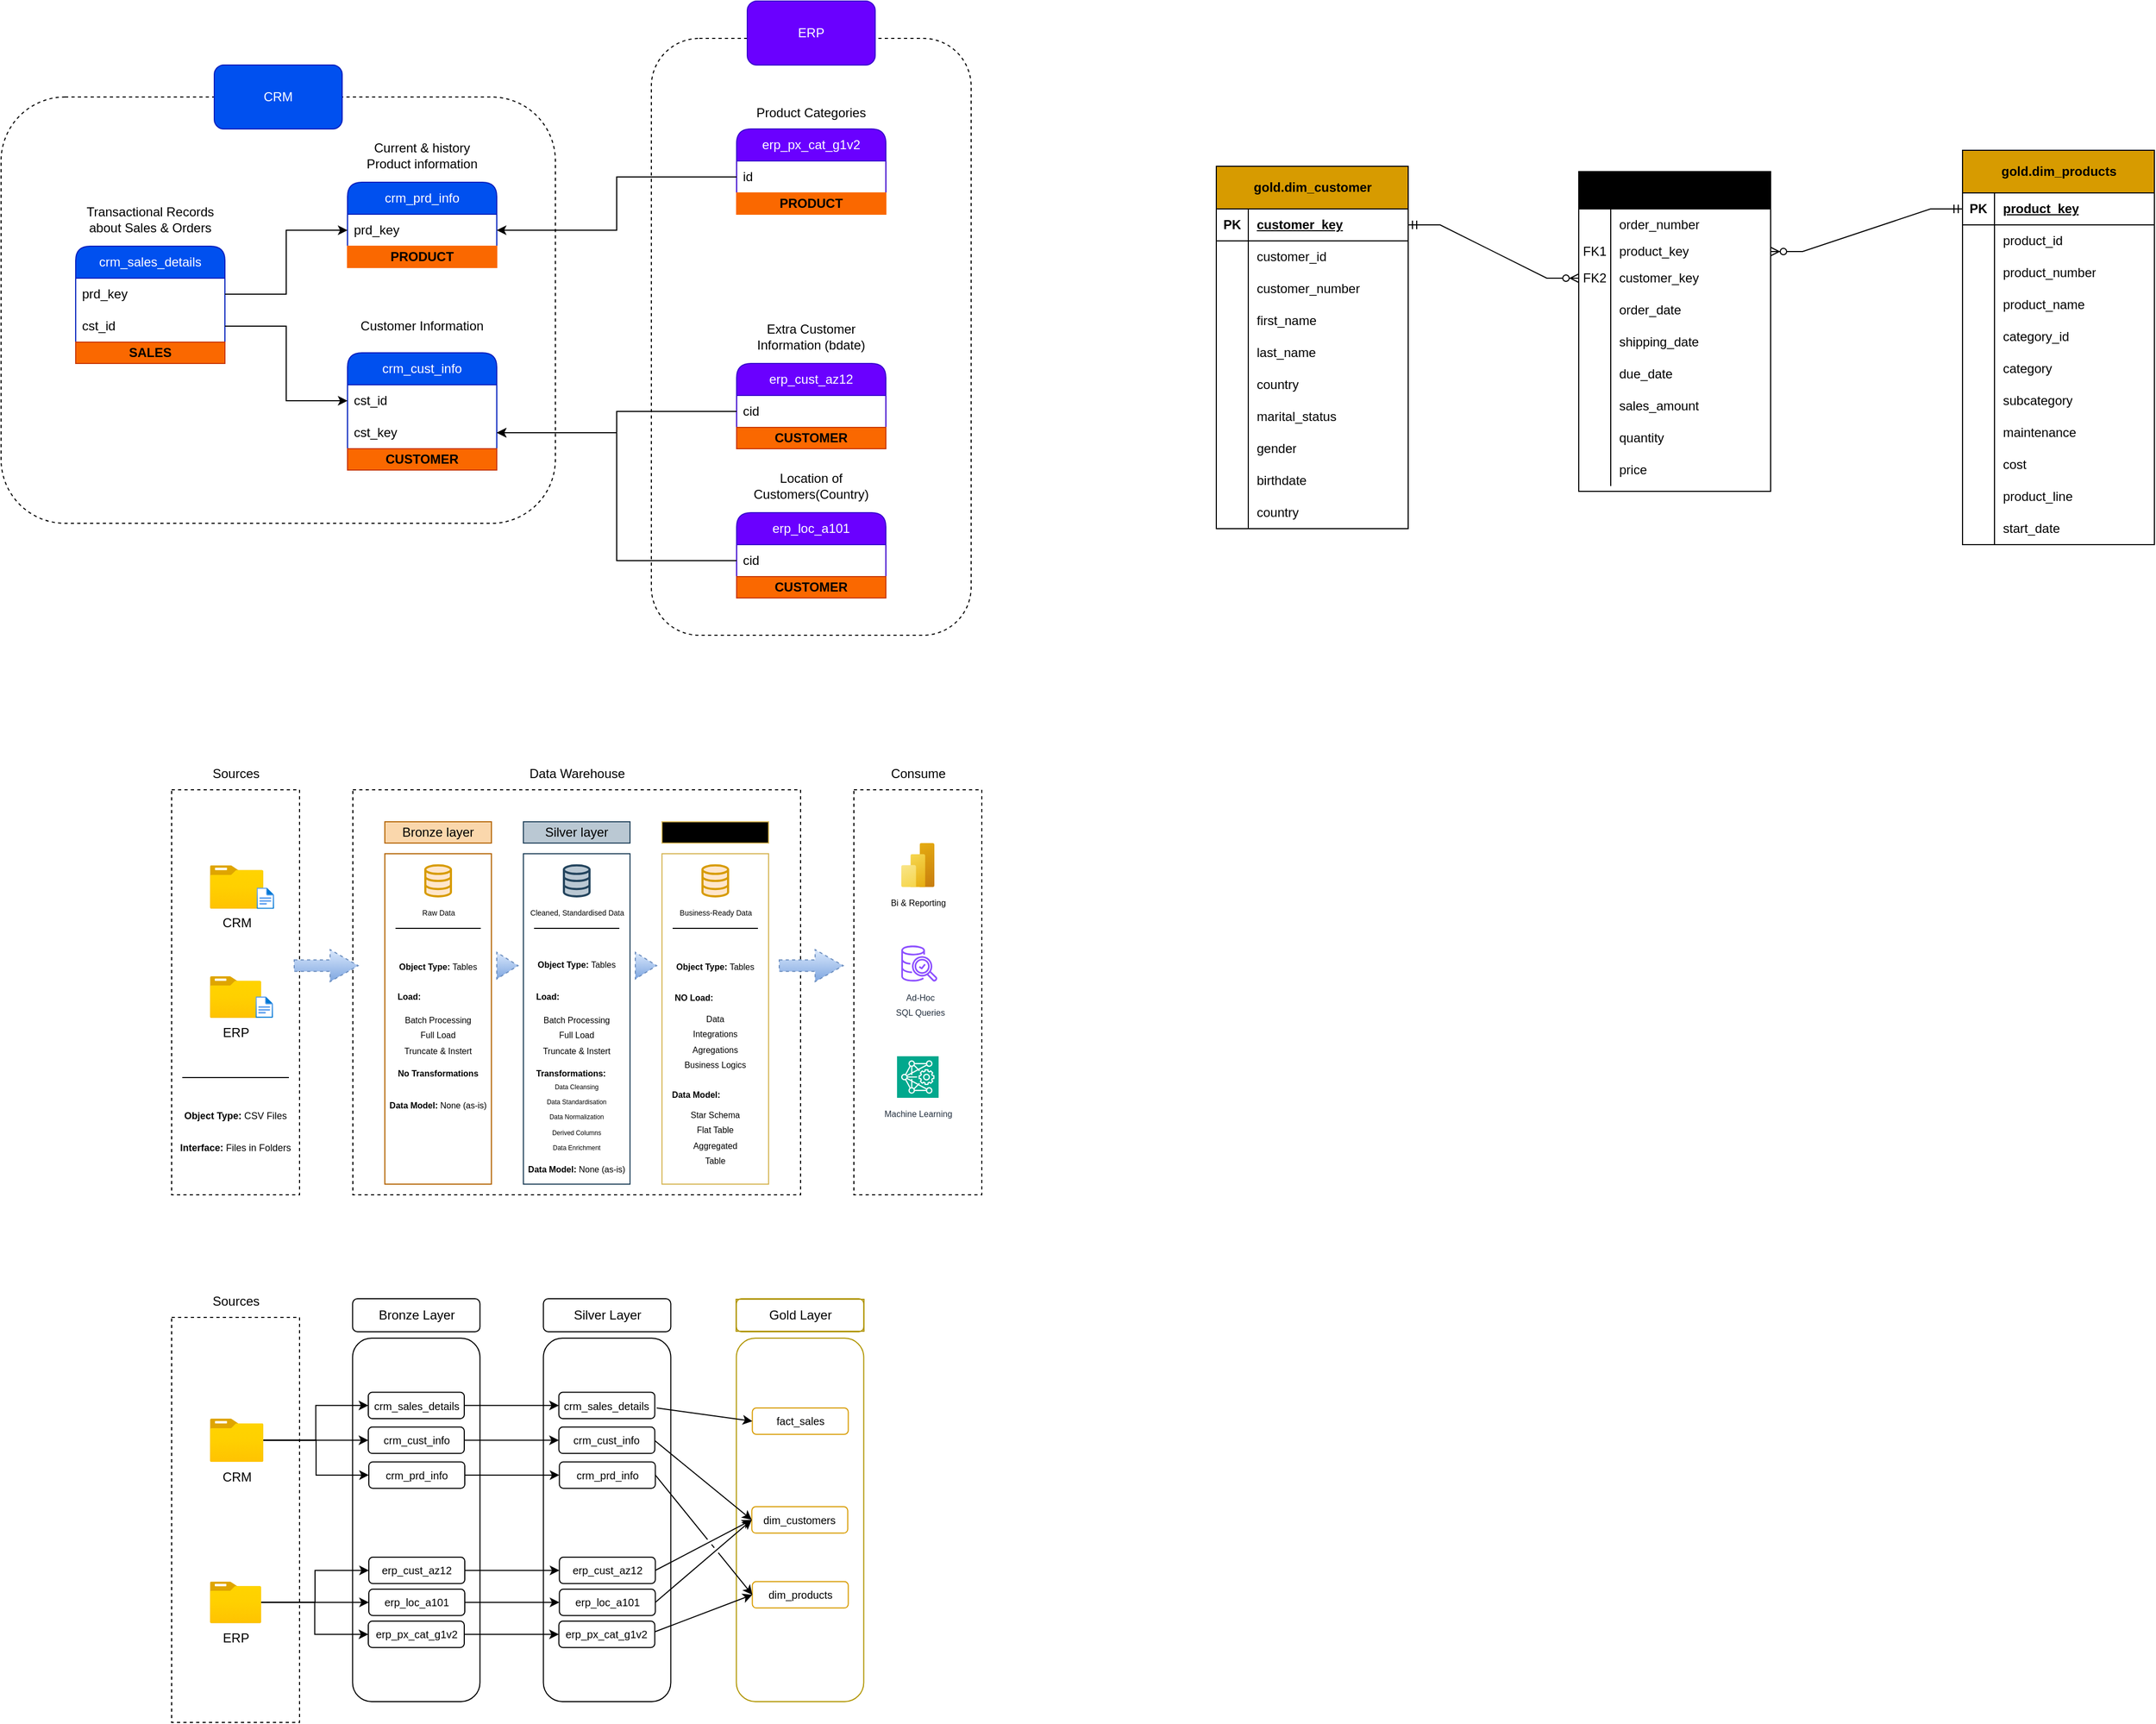 <mxfile version="28.2.7">
  <diagram name="Page-1" id="7hSo2D8J2Y3TmOuqw3LV">
    <mxGraphModel dx="2612" dy="1744" grid="1" gridSize="10" guides="1" tooltips="1" connect="1" arrows="1" fold="1" page="1" pageScale="1" pageWidth="4681" pageHeight="3300" math="0" shadow="0">
      <root>
        <mxCell id="0" />
        <mxCell id="1" parent="0" />
        <mxCell id="LNgfw14nGwIQjow6nMsd-1" value="crm_cust_info" style="swimlane;fontStyle=0;childLayout=stackLayout;horizontal=1;startSize=30;horizontalStack=0;resizeParent=1;resizeParentMax=0;resizeLast=0;collapsible=1;marginBottom=0;whiteSpace=wrap;html=1;rounded=1;fillColor=#0050ef;fontColor=#ffffff;strokeColor=#001DBC;glass=0;" vertex="1" parent="1">
          <mxGeometry x="505" y="470" width="140" height="110" as="geometry" />
        </mxCell>
        <mxCell id="LNgfw14nGwIQjow6nMsd-2" value="cst_id" style="text;strokeColor=none;fillColor=none;align=left;verticalAlign=middle;spacingLeft=4;spacingRight=4;overflow=hidden;points=[[0,0.5],[1,0.5]];portConstraint=eastwest;rotatable=0;whiteSpace=wrap;html=1;" vertex="1" parent="LNgfw14nGwIQjow6nMsd-1">
          <mxGeometry y="30" width="140" height="30" as="geometry" />
        </mxCell>
        <mxCell id="LNgfw14nGwIQjow6nMsd-21" value="cst_key" style="text;strokeColor=none;fillColor=none;align=left;verticalAlign=middle;spacingLeft=4;spacingRight=4;overflow=hidden;points=[[0,0.5],[1,0.5]];portConstraint=eastwest;rotatable=0;whiteSpace=wrap;html=1;" vertex="1" parent="LNgfw14nGwIQjow6nMsd-1">
          <mxGeometry y="60" width="140" height="30" as="geometry" />
        </mxCell>
        <mxCell id="LNgfw14nGwIQjow6nMsd-114" value="&lt;font&gt;CUSTOMER&lt;/font&gt;" style="text;html=1;strokeColor=#C73500;fillColor=light-dark(#FA6800,#FF6666);align=center;verticalAlign=middle;whiteSpace=wrap;overflow=hidden;fontSize=12;fontStyle=1;fontColor=#000000;" vertex="1" parent="LNgfw14nGwIQjow6nMsd-1">
          <mxGeometry y="90" width="140" height="20" as="geometry" />
        </mxCell>
        <mxCell id="LNgfw14nGwIQjow6nMsd-5" value="Customer Information" style="text;html=1;whiteSpace=wrap;strokeColor=none;fillColor=none;align=center;verticalAlign=middle;rounded=0;" vertex="1" parent="1">
          <mxGeometry x="510" y="430" width="130" height="30" as="geometry" />
        </mxCell>
        <mxCell id="LNgfw14nGwIQjow6nMsd-6" value="crm_prd_info" style="swimlane;fontStyle=0;childLayout=stackLayout;horizontal=1;startSize=30;horizontalStack=0;resizeParent=1;resizeParentMax=0;resizeLast=0;collapsible=1;marginBottom=0;whiteSpace=wrap;html=1;rounded=1;fillColor=#0050ef;fontColor=#ffffff;strokeColor=#001DBC;glass=0;" vertex="1" parent="1">
          <mxGeometry x="505" y="310" width="140" height="80" as="geometry" />
        </mxCell>
        <mxCell id="LNgfw14nGwIQjow6nMsd-7" value="prd_key" style="text;strokeColor=none;fillColor=none;align=left;verticalAlign=middle;spacingLeft=4;spacingRight=4;overflow=hidden;points=[[0,0.5],[1,0.5]];portConstraint=eastwest;rotatable=0;whiteSpace=wrap;html=1;" vertex="1" parent="LNgfw14nGwIQjow6nMsd-6">
          <mxGeometry y="30" width="140" height="30" as="geometry" />
        </mxCell>
        <mxCell id="LNgfw14nGwIQjow6nMsd-112" style="edgeStyle=orthogonalEdgeStyle;rounded=0;orthogonalLoop=1;jettySize=auto;html=1;exitX=0.75;exitY=1;exitDx=0;exitDy=0;entryX=0.75;entryY=0.5;entryDx=0;entryDy=0;entryPerimeter=0;" edge="1" parent="LNgfw14nGwIQjow6nMsd-6" source="LNgfw14nGwIQjow6nMsd-110" target="LNgfw14nGwIQjow6nMsd-110">
          <mxGeometry relative="1" as="geometry" />
        </mxCell>
        <mxCell id="LNgfw14nGwIQjow6nMsd-110" value="&lt;font&gt;PRODUCT&lt;/font&gt;" style="text;html=1;strokeColor=light-dark(#FA6800,#3333FF);fillColor=light-dark(#FA6800,#3333FF);align=center;verticalAlign=middle;whiteSpace=wrap;overflow=hidden;fontSize=12;fontStyle=1;fontColor=#000000;" vertex="1" parent="LNgfw14nGwIQjow6nMsd-6">
          <mxGeometry y="60" width="140" height="20" as="geometry" />
        </mxCell>
        <mxCell id="LNgfw14nGwIQjow6nMsd-8" value="Current &amp;amp; history Product information" style="text;html=1;whiteSpace=wrap;strokeColor=none;fillColor=none;align=center;verticalAlign=middle;rounded=0;" vertex="1" parent="1">
          <mxGeometry x="510" y="270" width="130" height="30" as="geometry" />
        </mxCell>
        <mxCell id="LNgfw14nGwIQjow6nMsd-9" value="crm_sales_details" style="swimlane;fontStyle=0;childLayout=stackLayout;horizontal=1;startSize=30;horizontalStack=0;resizeParent=1;resizeParentMax=0;resizeLast=0;collapsible=1;marginBottom=0;whiteSpace=wrap;html=1;rounded=1;fillColor=#0050ef;fontColor=#ffffff;strokeColor=#001DBC;glass=0;" vertex="1" parent="1">
          <mxGeometry x="250" y="370" width="140" height="110" as="geometry" />
        </mxCell>
        <mxCell id="LNgfw14nGwIQjow6nMsd-10" value="prd_key" style="text;strokeColor=none;fillColor=none;align=left;verticalAlign=middle;spacingLeft=4;spacingRight=4;overflow=hidden;points=[[0,0.5],[1,0.5]];portConstraint=eastwest;rotatable=0;whiteSpace=wrap;html=1;" vertex="1" parent="LNgfw14nGwIQjow6nMsd-9">
          <mxGeometry y="30" width="140" height="30" as="geometry" />
        </mxCell>
        <mxCell id="LNgfw14nGwIQjow6nMsd-13" value="cst_id" style="text;strokeColor=none;fillColor=none;align=left;verticalAlign=middle;spacingLeft=4;spacingRight=4;overflow=hidden;points=[[0,0.5],[1,0.5]];portConstraint=eastwest;rotatable=0;whiteSpace=wrap;html=1;" vertex="1" parent="LNgfw14nGwIQjow6nMsd-9">
          <mxGeometry y="60" width="140" height="30" as="geometry" />
        </mxCell>
        <mxCell id="LNgfw14nGwIQjow6nMsd-120" value="&lt;font&gt;SALES&lt;/font&gt;" style="text;html=1;strokeColor=light-dark(#C73500,#4D9900);fillColor=light-dark(#FA6800, #4f7a28);align=center;verticalAlign=middle;whiteSpace=wrap;overflow=hidden;fontSize=12;fontStyle=1;fontColor=#000000;" vertex="1" parent="LNgfw14nGwIQjow6nMsd-9">
          <mxGeometry y="90" width="140" height="20" as="geometry" />
        </mxCell>
        <mxCell id="LNgfw14nGwIQjow6nMsd-11" value="Transactional Records about Sales &amp;amp; Orders" style="text;html=1;whiteSpace=wrap;strokeColor=none;fillColor=none;align=center;verticalAlign=middle;rounded=0;" vertex="1" parent="1">
          <mxGeometry x="255" y="330" width="130" height="30" as="geometry" />
        </mxCell>
        <mxCell id="LNgfw14nGwIQjow6nMsd-16" style="edgeStyle=orthogonalEdgeStyle;rounded=0;orthogonalLoop=1;jettySize=auto;html=1;entryX=0;entryY=0.5;entryDx=0;entryDy=0;" edge="1" parent="1" source="LNgfw14nGwIQjow6nMsd-13" target="LNgfw14nGwIQjow6nMsd-2">
          <mxGeometry relative="1" as="geometry" />
        </mxCell>
        <mxCell id="LNgfw14nGwIQjow6nMsd-17" style="edgeStyle=orthogonalEdgeStyle;rounded=0;orthogonalLoop=1;jettySize=auto;html=1;entryX=0;entryY=0.5;entryDx=0;entryDy=0;" edge="1" parent="1" source="LNgfw14nGwIQjow6nMsd-10" target="LNgfw14nGwIQjow6nMsd-7">
          <mxGeometry relative="1" as="geometry" />
        </mxCell>
        <mxCell id="LNgfw14nGwIQjow6nMsd-18" value="erp_cust_az12" style="swimlane;fontStyle=0;childLayout=stackLayout;horizontal=1;startSize=30;horizontalStack=0;resizeParent=1;resizeParentMax=0;resizeLast=0;collapsible=1;marginBottom=0;whiteSpace=wrap;html=1;rounded=1;fillColor=#6a00ff;fontColor=#ffffff;strokeColor=#3700CC;glass=0;" vertex="1" parent="1">
          <mxGeometry x="870" y="480" width="140" height="80" as="geometry" />
        </mxCell>
        <mxCell id="LNgfw14nGwIQjow6nMsd-19" value="cid" style="text;strokeColor=none;fillColor=none;align=left;verticalAlign=middle;spacingLeft=4;spacingRight=4;overflow=hidden;points=[[0,0.5],[1,0.5]];portConstraint=eastwest;rotatable=0;whiteSpace=wrap;html=1;" vertex="1" parent="LNgfw14nGwIQjow6nMsd-18">
          <mxGeometry y="30" width="140" height="30" as="geometry" />
        </mxCell>
        <mxCell id="LNgfw14nGwIQjow6nMsd-117" value="&lt;font&gt;CUSTOMER&lt;/font&gt;" style="text;html=1;strokeColor=#C73500;fillColor=light-dark(#FA6800,#FF6666);align=center;verticalAlign=middle;whiteSpace=wrap;overflow=hidden;fontSize=12;fontStyle=1;fontColor=#000000;" vertex="1" parent="LNgfw14nGwIQjow6nMsd-18">
          <mxGeometry y="60" width="140" height="20" as="geometry" />
        </mxCell>
        <mxCell id="LNgfw14nGwIQjow6nMsd-20" value="Extra Customer Information (bdate)" style="text;html=1;whiteSpace=wrap;strokeColor=none;fillColor=none;align=center;verticalAlign=middle;rounded=0;" vertex="1" parent="1">
          <mxGeometry x="875" y="440" width="130" height="30" as="geometry" />
        </mxCell>
        <mxCell id="LNgfw14nGwIQjow6nMsd-22" style="edgeStyle=orthogonalEdgeStyle;rounded=0;orthogonalLoop=1;jettySize=auto;html=1;entryX=1;entryY=0.5;entryDx=0;entryDy=0;" edge="1" parent="1" source="LNgfw14nGwIQjow6nMsd-19" target="LNgfw14nGwIQjow6nMsd-21">
          <mxGeometry relative="1" as="geometry" />
        </mxCell>
        <mxCell id="LNgfw14nGwIQjow6nMsd-23" value="erp_loc_a101" style="swimlane;fontStyle=0;childLayout=stackLayout;horizontal=1;startSize=30;horizontalStack=0;resizeParent=1;resizeParentMax=0;resizeLast=0;collapsible=1;marginBottom=0;whiteSpace=wrap;html=1;rounded=1;fillColor=#6a00ff;fontColor=#ffffff;strokeColor=#3700CC;glass=0;" vertex="1" parent="1">
          <mxGeometry x="870" y="620" width="140" height="80" as="geometry" />
        </mxCell>
        <mxCell id="LNgfw14nGwIQjow6nMsd-24" value="cid" style="text;strokeColor=none;fillColor=none;align=left;verticalAlign=middle;spacingLeft=4;spacingRight=4;overflow=hidden;points=[[0,0.5],[1,0.5]];portConstraint=eastwest;rotatable=0;whiteSpace=wrap;html=1;" vertex="1" parent="LNgfw14nGwIQjow6nMsd-23">
          <mxGeometry y="30" width="140" height="30" as="geometry" />
        </mxCell>
        <mxCell id="LNgfw14nGwIQjow6nMsd-119" value="&lt;font&gt;CUSTOMER&lt;/font&gt;" style="text;html=1;strokeColor=#C73500;fillColor=light-dark(#FA6800,#FF6666);align=center;verticalAlign=middle;whiteSpace=wrap;overflow=hidden;fontSize=12;fontStyle=1;fontColor=#000000;" vertex="1" parent="LNgfw14nGwIQjow6nMsd-23">
          <mxGeometry y="60" width="140" height="20" as="geometry" />
        </mxCell>
        <mxCell id="LNgfw14nGwIQjow6nMsd-25" value="Location of Customers(Country)" style="text;html=1;whiteSpace=wrap;strokeColor=none;fillColor=none;align=center;verticalAlign=middle;rounded=0;" vertex="1" parent="1">
          <mxGeometry x="875" y="580" width="130" height="30" as="geometry" />
        </mxCell>
        <mxCell id="LNgfw14nGwIQjow6nMsd-26" style="edgeStyle=orthogonalEdgeStyle;rounded=0;orthogonalLoop=1;jettySize=auto;html=1;entryX=1;entryY=0.5;entryDx=0;entryDy=0;" edge="1" parent="1" source="LNgfw14nGwIQjow6nMsd-24" target="LNgfw14nGwIQjow6nMsd-21">
          <mxGeometry relative="1" as="geometry" />
        </mxCell>
        <mxCell id="LNgfw14nGwIQjow6nMsd-27" value="erp_px_cat_g1v2" style="swimlane;fontStyle=0;childLayout=stackLayout;horizontal=1;startSize=30;horizontalStack=0;resizeParent=1;resizeParentMax=0;resizeLast=0;collapsible=1;marginBottom=0;whiteSpace=wrap;html=1;rounded=1;fillColor=#6a00ff;fontColor=#ffffff;strokeColor=#3700CC;glass=0;" vertex="1" parent="1">
          <mxGeometry x="870" y="260" width="140" height="80" as="geometry" />
        </mxCell>
        <mxCell id="LNgfw14nGwIQjow6nMsd-28" value="id" style="text;strokeColor=none;fillColor=none;align=left;verticalAlign=middle;spacingLeft=4;spacingRight=4;overflow=hidden;points=[[0,0.5],[1,0.5]];portConstraint=eastwest;rotatable=0;whiteSpace=wrap;html=1;" vertex="1" parent="LNgfw14nGwIQjow6nMsd-27">
          <mxGeometry y="30" width="140" height="30" as="geometry" />
        </mxCell>
        <mxCell id="LNgfw14nGwIQjow6nMsd-116" value="&lt;font&gt;PRODUCT&lt;/font&gt;" style="text;html=1;strokeColor=light-dark(#FA6800,#3333FF);fillColor=light-dark(#FA6800,#3333FF);align=center;verticalAlign=middle;whiteSpace=wrap;overflow=hidden;fontSize=12;fontStyle=1;fontColor=#000000;" vertex="1" parent="LNgfw14nGwIQjow6nMsd-27">
          <mxGeometry y="60" width="140" height="20" as="geometry" />
        </mxCell>
        <mxCell id="LNgfw14nGwIQjow6nMsd-29" value="Product Categories" style="text;html=1;whiteSpace=wrap;strokeColor=none;fillColor=none;align=center;verticalAlign=middle;rounded=0;" vertex="1" parent="1">
          <mxGeometry x="875" y="230" width="130" height="30" as="geometry" />
        </mxCell>
        <mxCell id="LNgfw14nGwIQjow6nMsd-31" style="edgeStyle=orthogonalEdgeStyle;rounded=0;orthogonalLoop=1;jettySize=auto;html=1;entryX=1;entryY=0.5;entryDx=0;entryDy=0;" edge="1" parent="1" source="LNgfw14nGwIQjow6nMsd-28" target="LNgfw14nGwIQjow6nMsd-7">
          <mxGeometry relative="1" as="geometry" />
        </mxCell>
        <mxCell id="LNgfw14nGwIQjow6nMsd-32" value="" style="rounded=1;whiteSpace=wrap;html=1;fillColor=none;dashed=1;" vertex="1" parent="1">
          <mxGeometry x="180" y="230" width="520" height="400" as="geometry" />
        </mxCell>
        <mxCell id="LNgfw14nGwIQjow6nMsd-33" value="CRM" style="rounded=1;whiteSpace=wrap;html=1;fillColor=#0050ef;fontColor=#ffffff;strokeColor=#001DBC;" vertex="1" parent="1">
          <mxGeometry x="380" y="200" width="120" height="60" as="geometry" />
        </mxCell>
        <mxCell id="LNgfw14nGwIQjow6nMsd-34" value="" style="rounded=1;whiteSpace=wrap;html=1;fillColor=none;dashed=1;" vertex="1" parent="1">
          <mxGeometry x="790" y="175" width="300" height="560" as="geometry" />
        </mxCell>
        <mxCell id="LNgfw14nGwIQjow6nMsd-35" value="ERP" style="rounded=1;whiteSpace=wrap;html=1;fillColor=#6a00ff;fontColor=#ffffff;strokeColor=#3700CC;" vertex="1" parent="1">
          <mxGeometry x="880" y="140" width="120" height="60" as="geometry" />
        </mxCell>
        <mxCell id="LNgfw14nGwIQjow6nMsd-36" value="" style="rounded=0;whiteSpace=wrap;html=1;dashed=1;gradientColor=none;glass=1;fillColor=none;" vertex="1" parent="1">
          <mxGeometry x="340" y="880" width="120" height="380" as="geometry" />
        </mxCell>
        <mxCell id="LNgfw14nGwIQjow6nMsd-37" value="Sources" style="text;html=1;align=center;verticalAlign=middle;resizable=0;points=[];autosize=1;strokeColor=none;fillColor=none;" vertex="1" parent="1">
          <mxGeometry x="365" y="850" width="70" height="30" as="geometry" />
        </mxCell>
        <mxCell id="LNgfw14nGwIQjow6nMsd-38" value="" style="rounded=0;whiteSpace=wrap;html=1;dashed=1;gradientColor=none;glass=1;fillColor=none;" vertex="1" parent="1">
          <mxGeometry x="510" y="880" width="420" height="380" as="geometry" />
        </mxCell>
        <mxCell id="LNgfw14nGwIQjow6nMsd-39" style="edgeStyle=orthogonalEdgeStyle;rounded=0;orthogonalLoop=1;jettySize=auto;html=1;exitX=0.5;exitY=1;exitDx=0;exitDy=0;" edge="1" parent="1" source="LNgfw14nGwIQjow6nMsd-36" target="LNgfw14nGwIQjow6nMsd-36">
          <mxGeometry relative="1" as="geometry" />
        </mxCell>
        <mxCell id="LNgfw14nGwIQjow6nMsd-40" value="" style="rounded=0;whiteSpace=wrap;html=1;dashed=1;gradientColor=none;glass=1;fillColor=none;" vertex="1" parent="1">
          <mxGeometry x="980" y="880" width="120" height="380" as="geometry" />
        </mxCell>
        <mxCell id="LNgfw14nGwIQjow6nMsd-41" value="Data Warehouse" style="text;html=1;align=center;verticalAlign=middle;resizable=0;points=[];autosize=1;strokeColor=none;fillColor=none;" vertex="1" parent="1">
          <mxGeometry x="665" y="850" width="110" height="30" as="geometry" />
        </mxCell>
        <mxCell id="LNgfw14nGwIQjow6nMsd-42" value="Consume" style="text;html=1;align=center;verticalAlign=middle;resizable=0;points=[];autosize=1;strokeColor=none;fillColor=none;" vertex="1" parent="1">
          <mxGeometry x="1005" y="850" width="70" height="30" as="geometry" />
        </mxCell>
        <mxCell id="LNgfw14nGwIQjow6nMsd-43" value="Bronze layer" style="rounded=0;whiteSpace=wrap;html=1;fillColor=#fad7ac;strokeColor=#b46504;" vertex="1" parent="1">
          <mxGeometry x="540" y="910" width="100" height="20" as="geometry" />
        </mxCell>
        <mxCell id="LNgfw14nGwIQjow6nMsd-44" value="" style="rounded=0;whiteSpace=wrap;html=1;fillColor=none;strokeColor=#b46504;" vertex="1" parent="1">
          <mxGeometry x="540" y="940" width="100" height="310" as="geometry" />
        </mxCell>
        <mxCell id="LNgfw14nGwIQjow6nMsd-45" value="" style="rounded=0;whiteSpace=wrap;html=1;fillColor=none;strokeColor=#23445d;" vertex="1" parent="1">
          <mxGeometry x="670" y="940" width="100" height="310" as="geometry" />
        </mxCell>
        <mxCell id="LNgfw14nGwIQjow6nMsd-46" value="Silver layer" style="rounded=0;whiteSpace=wrap;html=1;fillColor=#bac8d3;strokeColor=#23445d;" vertex="1" parent="1">
          <mxGeometry x="670" y="910" width="100" height="20" as="geometry" />
        </mxCell>
        <mxCell id="LNgfw14nGwIQjow6nMsd-47" value="" style="rounded=0;whiteSpace=wrap;html=1;fillColor=none;strokeColor=light-dark(#D6B656,#FFD966);gradientColor=#ffd966;" vertex="1" parent="1">
          <mxGeometry x="800" y="940" width="100" height="310" as="geometry" />
        </mxCell>
        <mxCell id="LNgfw14nGwIQjow6nMsd-48" value="Gold layer" style="rounded=0;whiteSpace=wrap;html=1;fillColor=light-dark(#FFF2CC,#D29D00);strokeColor=#d6b656;gradientColor=#ffd966;" vertex="1" parent="1">
          <mxGeometry x="800" y="910" width="100" height="20" as="geometry" />
        </mxCell>
        <mxCell id="LNgfw14nGwIQjow6nMsd-49" value="CRM&lt;div&gt;&lt;br&gt;&lt;/div&gt;" style="image;aspect=fixed;html=1;points=[];align=center;fontSize=12;image=img/lib/azure2/general/Folder_Blank.svg;" vertex="1" parent="1">
          <mxGeometry x="376" y="950.9" width="50" height="40.59" as="geometry" />
        </mxCell>
        <mxCell id="LNgfw14nGwIQjow6nMsd-50" value="&lt;div&gt;ERP&lt;/div&gt;" style="image;aspect=fixed;html=1;points=[];align=center;fontSize=12;image=img/lib/azure2/general/Folder_Blank.svg;" vertex="1" parent="1">
          <mxGeometry x="376" y="1055" width="48" height="38.96" as="geometry" />
        </mxCell>
        <mxCell id="LNgfw14nGwIQjow6nMsd-51" value="&lt;font style=&quot;font-size: 7px;&quot;&gt;Raw Data&lt;/font&gt;" style="html=1;verticalLabelPosition=bottom;align=center;labelBackgroundColor=#ffffff;verticalAlign=top;strokeWidth=2;strokeColor=#d79b00;shadow=0;dashed=0;shape=mxgraph.ios7.icons.data;fillColor=#ffe6cc;" vertex="1" parent="1">
          <mxGeometry x="578" y="950.9" width="24" height="29.1" as="geometry" />
        </mxCell>
        <mxCell id="LNgfw14nGwIQjow6nMsd-52" value="" style="endArrow=none;html=1;rounded=0;" edge="1" parent="1">
          <mxGeometry relative="1" as="geometry">
            <mxPoint x="350" y="1150" as="sourcePoint" />
            <mxPoint x="450" y="1150" as="targetPoint" />
          </mxGeometry>
        </mxCell>
        <mxCell id="LNgfw14nGwIQjow6nMsd-53" value="&lt;font style=&quot;font-size: 9px;&quot;&gt;&lt;b&gt;Object Type: &lt;/b&gt;CSV Files&lt;/font&gt;" style="text;html=1;align=center;verticalAlign=middle;whiteSpace=wrap;rounded=0;" vertex="1" parent="1">
          <mxGeometry x="350" y="1170" width="100" height="30" as="geometry" />
        </mxCell>
        <mxCell id="LNgfw14nGwIQjow6nMsd-54" value="" style="image;aspect=fixed;html=1;points=[];align=center;fontSize=12;image=img/lib/azure2/general/File.svg;" vertex="1" parent="1">
          <mxGeometry x="419.77" y="971.8" width="16.23" height="20" as="geometry" />
        </mxCell>
        <mxCell id="LNgfw14nGwIQjow6nMsd-55" value="" style="image;aspect=fixed;html=1;points=[];align=center;fontSize=12;image=img/lib/azure2/general/File.svg;" vertex="1" parent="1">
          <mxGeometry x="418.77" y="1073.96" width="16.23" height="20" as="geometry" />
        </mxCell>
        <mxCell id="LNgfw14nGwIQjow6nMsd-56" value="&lt;font style=&quot;font-size: 9px;&quot;&gt;&lt;b&gt;Interface: &lt;/b&gt;Files in Folders&lt;/font&gt;" style="text;html=1;align=center;verticalAlign=middle;whiteSpace=wrap;rounded=0;" vertex="1" parent="1">
          <mxGeometry x="345" y="1200" width="110" height="30" as="geometry" />
        </mxCell>
        <mxCell id="LNgfw14nGwIQjow6nMsd-57" value="&lt;font style=&quot;font-size: 7px;&quot;&gt;Cleaned, Standardised Data&lt;/font&gt;" style="html=1;verticalLabelPosition=bottom;align=center;labelBackgroundColor=#ffffff;verticalAlign=top;strokeWidth=2;strokeColor=#23445d;shadow=0;dashed=0;shape=mxgraph.ios7.icons.data;fillColor=#bac8d3;" vertex="1" parent="1">
          <mxGeometry x="708" y="950.9" width="24" height="29.1" as="geometry" />
        </mxCell>
        <mxCell id="LNgfw14nGwIQjow6nMsd-58" value="&lt;font style=&quot;font-size: 7px;&quot;&gt;Business-Ready Data&lt;/font&gt;" style="html=1;verticalLabelPosition=bottom;align=center;labelBackgroundColor=#ffffff;verticalAlign=top;strokeWidth=2;strokeColor=light-dark(#D79B00,#D29D00);shadow=0;dashed=0;shape=mxgraph.ios7.icons.data;fillColor=#ffe6cc;" vertex="1" parent="1">
          <mxGeometry x="838" y="950.9" width="24" height="29.1" as="geometry" />
        </mxCell>
        <mxCell id="LNgfw14nGwIQjow6nMsd-59" value="" style="html=1;shadow=0;dashed=1;align=center;verticalAlign=middle;shape=mxgraph.arrows2.arrow;dy=0.64;dx=26.33;notch=0;fillColor=#dae8fc;strokeColor=#6c8ebf;gradientColor=#7ea6e0;perimeterSpacing=13;" vertex="1" parent="1">
          <mxGeometry x="645" y="1032.5" width="20" height="25" as="geometry" />
        </mxCell>
        <mxCell id="LNgfw14nGwIQjow6nMsd-60" value="" style="html=1;shadow=0;dashed=1;align=center;verticalAlign=middle;shape=mxgraph.arrows2.arrow;dy=0.64;dx=26.33;notch=0;fillColor=#dae8fc;strokeColor=#6c8ebf;gradientColor=#7ea6e0;" vertex="1" parent="1">
          <mxGeometry x="910" y="1030" width="60" height="30" as="geometry" />
        </mxCell>
        <mxCell id="LNgfw14nGwIQjow6nMsd-61" value="" style="html=1;shadow=0;dashed=1;align=center;verticalAlign=middle;shape=mxgraph.arrows2.arrow;dy=0.64;dx=26.33;notch=0;fillColor=#dae8fc;strokeColor=#6c8ebf;gradientColor=#7ea6e0;" vertex="1" parent="1">
          <mxGeometry x="455" y="1030" width="60" height="30" as="geometry" />
        </mxCell>
        <mxCell id="LNgfw14nGwIQjow6nMsd-62" value="" style="endArrow=none;html=1;rounded=0;" edge="1" parent="1">
          <mxGeometry relative="1" as="geometry">
            <mxPoint x="550" y="1010" as="sourcePoint" />
            <mxPoint x="630" y="1010" as="targetPoint" />
          </mxGeometry>
        </mxCell>
        <mxCell id="LNgfw14nGwIQjow6nMsd-63" value="" style="endArrow=none;html=1;rounded=0;" edge="1" parent="1">
          <mxGeometry relative="1" as="geometry">
            <mxPoint x="680" y="1010" as="sourcePoint" />
            <mxPoint x="760" y="1010" as="targetPoint" />
          </mxGeometry>
        </mxCell>
        <mxCell id="LNgfw14nGwIQjow6nMsd-64" value="" style="endArrow=none;html=1;rounded=0;" edge="1" parent="1">
          <mxGeometry relative="1" as="geometry">
            <mxPoint x="810" y="1010" as="sourcePoint" />
            <mxPoint x="890" y="1010" as="targetPoint" />
          </mxGeometry>
        </mxCell>
        <mxCell id="LNgfw14nGwIQjow6nMsd-65" value="" style="html=1;shadow=0;dashed=1;align=center;verticalAlign=middle;shape=mxgraph.arrows2.arrow;dy=0.64;dx=26.33;notch=0;fillColor=#dae8fc;strokeColor=#6c8ebf;gradientColor=#7ea6e0;perimeterSpacing=13;" vertex="1" parent="1">
          <mxGeometry x="775" y="1032.5" width="20" height="25" as="geometry" />
        </mxCell>
        <mxCell id="LNgfw14nGwIQjow6nMsd-66" value="&lt;font style=&quot;font-size: 8px;&quot;&gt;&lt;b&gt;Object Type: &lt;/b&gt;Tables&lt;/font&gt;" style="text;html=1;align=center;verticalAlign=middle;whiteSpace=wrap;rounded=0;" vertex="1" parent="1">
          <mxGeometry x="540" y="1030" width="100" height="30" as="geometry" />
        </mxCell>
        <mxCell id="LNgfw14nGwIQjow6nMsd-67" value="&lt;font style=&quot;font-size: 8px;&quot;&gt;&lt;b&gt;Object Type: &lt;/b&gt;Tables&lt;/font&gt;" style="text;html=1;align=center;verticalAlign=middle;whiteSpace=wrap;rounded=0;" vertex="1" parent="1">
          <mxGeometry x="800" y="1030" width="100" height="30" as="geometry" />
        </mxCell>
        <mxCell id="LNgfw14nGwIQjow6nMsd-68" value="&lt;font style=&quot;font-size: 8px;&quot;&gt;&lt;b&gt;Object Type: &lt;/b&gt;Tables&lt;/font&gt;" style="text;html=1;align=center;verticalAlign=middle;whiteSpace=wrap;rounded=0;" vertex="1" parent="1">
          <mxGeometry x="670" y="1027.5" width="100" height="30" as="geometry" />
        </mxCell>
        <mxCell id="LNgfw14nGwIQjow6nMsd-69" value="&lt;b&gt;&lt;font style=&quot;font-size: 8px;&quot;&gt;Load:&lt;/font&gt;&lt;/b&gt;" style="text;html=1;align=left;verticalAlign=middle;whiteSpace=wrap;rounded=0;" vertex="1" parent="1">
          <mxGeometry x="550" y="1057.5" width="60" height="30" as="geometry" />
        </mxCell>
        <mxCell id="LNgfw14nGwIQjow6nMsd-70" value="&lt;font style=&quot;font-size: 8px;&quot;&gt;Batch Processing&lt;/font&gt;&lt;div&gt;&lt;font style=&quot;font-size: 8px;&quot;&gt;Full Load&lt;/font&gt;&lt;/div&gt;&lt;div&gt;&lt;font style=&quot;font-size: 8px;&quot;&gt;Truncate &amp;amp; Instert&lt;/font&gt;&lt;/div&gt;" style="text;html=1;align=center;verticalAlign=middle;whiteSpace=wrap;rounded=0;" vertex="1" parent="1">
          <mxGeometry x="550" y="1093.96" width="80" height="30" as="geometry" />
        </mxCell>
        <mxCell id="LNgfw14nGwIQjow6nMsd-71" value="&lt;b&gt;&lt;font style=&quot;font-size: 8px;&quot;&gt;Load:&lt;/font&gt;&lt;/b&gt;" style="text;html=1;align=left;verticalAlign=middle;whiteSpace=wrap;rounded=0;" vertex="1" parent="1">
          <mxGeometry x="680" y="1057.5" width="60" height="30" as="geometry" />
        </mxCell>
        <mxCell id="LNgfw14nGwIQjow6nMsd-72" value="&lt;font style=&quot;font-size: 8px;&quot;&gt;Batch Processing&lt;/font&gt;&lt;div&gt;&lt;font style=&quot;font-size: 8px;&quot;&gt;Full Load&lt;/font&gt;&lt;/div&gt;&lt;div&gt;&lt;font style=&quot;font-size: 8px;&quot;&gt;Truncate &amp;amp; Instert&lt;/font&gt;&lt;/div&gt;" style="text;html=1;align=center;verticalAlign=middle;whiteSpace=wrap;rounded=0;" vertex="1" parent="1">
          <mxGeometry x="680" y="1093.96" width="80" height="30" as="geometry" />
        </mxCell>
        <mxCell id="LNgfw14nGwIQjow6nMsd-73" value="&lt;b&gt;&lt;font style=&quot;font-size: 8px;&quot;&gt;NO Load:&lt;/font&gt;&lt;/b&gt;" style="text;html=1;align=left;verticalAlign=middle;whiteSpace=wrap;rounded=0;" vertex="1" parent="1">
          <mxGeometry x="810" y="1059.48" width="60" height="30" as="geometry" />
        </mxCell>
        <mxCell id="LNgfw14nGwIQjow6nMsd-74" value="&lt;font style=&quot;font-size: 8px;&quot;&gt;&lt;b&gt;No Transformations&lt;/b&gt;&lt;/font&gt;" style="text;html=1;align=center;verticalAlign=middle;whiteSpace=wrap;rounded=0;" vertex="1" parent="1">
          <mxGeometry x="540" y="1130" width="100" height="30" as="geometry" />
        </mxCell>
        <mxCell id="LNgfw14nGwIQjow6nMsd-75" value="&lt;font style=&quot;font-size: 8px;&quot;&gt;&lt;b&gt;Transformations:&lt;/b&gt;&lt;/font&gt;" style="text;html=1;align=left;verticalAlign=middle;whiteSpace=wrap;rounded=0;" vertex="1" parent="1">
          <mxGeometry x="680" y="1130" width="100" height="30" as="geometry" />
        </mxCell>
        <mxCell id="LNgfw14nGwIQjow6nMsd-76" value="&lt;font style=&quot;font-size: 8px;&quot;&gt;&lt;b&gt;Data Model: &lt;/b&gt;None (as-is)&lt;/font&gt;" style="text;html=1;align=center;verticalAlign=middle;whiteSpace=wrap;rounded=0;" vertex="1" parent="1">
          <mxGeometry x="540" y="1160" width="100" height="30" as="geometry" />
        </mxCell>
        <mxCell id="LNgfw14nGwIQjow6nMsd-77" value="&lt;font style=&quot;font-size: 8px;&quot;&gt;&lt;b&gt;Data Model: &lt;/b&gt;None (as-is)&lt;/font&gt;" style="text;html=1;align=center;verticalAlign=middle;whiteSpace=wrap;rounded=0;" vertex="1" parent="1">
          <mxGeometry x="670" y="1220" width="100" height="30" as="geometry" />
        </mxCell>
        <mxCell id="LNgfw14nGwIQjow6nMsd-78" value="&lt;font style=&quot;font-size: 6px;&quot;&gt;Data Cleansing&lt;/font&gt;&lt;div&gt;&lt;font style=&quot;font-size: 6px;&quot;&gt;Data Standardisation&lt;/font&gt;&lt;/div&gt;&lt;div&gt;&lt;font style=&quot;font-size: 6px;&quot;&gt;Data Normalization&lt;/font&gt;&lt;/div&gt;&lt;div&gt;&lt;font style=&quot;font-size: 6px;&quot;&gt;Derived Columns&lt;/font&gt;&lt;/div&gt;&lt;div&gt;&lt;font style=&quot;font-size: 6px;&quot;&gt;Data Enrichment&lt;/font&gt;&lt;/div&gt;" style="text;html=1;align=center;verticalAlign=middle;whiteSpace=wrap;rounded=0;" vertex="1" parent="1">
          <mxGeometry x="690" y="1170" width="60" height="30" as="geometry" />
        </mxCell>
        <mxCell id="LNgfw14nGwIQjow6nMsd-79" value="&lt;font style=&quot;font-size: 8px;&quot;&gt;Data Integrations&lt;/font&gt;&lt;div&gt;&lt;font style=&quot;font-size: 8px;&quot;&gt;Agregations&lt;/font&gt;&lt;/div&gt;&lt;div&gt;&lt;font style=&quot;font-size: 8px;&quot;&gt;Business Logics&lt;/font&gt;&lt;/div&gt;" style="text;html=1;align=center;verticalAlign=middle;whiteSpace=wrap;rounded=0;" vertex="1" parent="1">
          <mxGeometry x="820" y="1100" width="60" height="30" as="geometry" />
        </mxCell>
        <mxCell id="LNgfw14nGwIQjow6nMsd-80" value="&lt;b&gt;&lt;font style=&quot;font-size: 8px;&quot;&gt;Data Model:&lt;/font&gt;&lt;/b&gt;" style="text;html=1;align=center;verticalAlign=middle;whiteSpace=wrap;rounded=0;" vertex="1" parent="1">
          <mxGeometry x="802" y="1150" width="60" height="30" as="geometry" />
        </mxCell>
        <mxCell id="LNgfw14nGwIQjow6nMsd-81" value="&lt;font style=&quot;font-size: 8px;&quot;&gt;Star Schema&lt;/font&gt;&lt;div&gt;&lt;font style=&quot;font-size: 8px;&quot;&gt;Flat Table&lt;/font&gt;&lt;/div&gt;&lt;div&gt;&lt;font style=&quot;font-size: 8px;&quot;&gt;Aggregated Table&lt;/font&gt;&lt;/div&gt;" style="text;html=1;align=center;verticalAlign=middle;whiteSpace=wrap;rounded=0;" vertex="1" parent="1">
          <mxGeometry x="820" y="1190" width="60" height="30" as="geometry" />
        </mxCell>
        <mxCell id="LNgfw14nGwIQjow6nMsd-82" value="&lt;font style=&quot;font-size: 8px;&quot;&gt;Bi &amp;amp; Reporting&lt;/font&gt;" style="image;aspect=fixed;html=1;points=[];align=center;fontSize=12;image=img/lib/azure2/analytics/Power_BI_Embedded.svg;" vertex="1" parent="1">
          <mxGeometry x="1024.5" y="930" width="31" height="41.33" as="geometry" />
        </mxCell>
        <mxCell id="LNgfw14nGwIQjow6nMsd-83" value="&lt;font style=&quot;font-size: 8px;&quot;&gt;Ad-Hoc&lt;/font&gt;&lt;div&gt;&lt;font style=&quot;font-size: 8px;&quot;&gt;SQL Queries&lt;/font&gt;&lt;/div&gt;" style="sketch=0;outlineConnect=0;fontColor=#232F3E;gradientColor=none;fillColor=#8C4FFF;strokeColor=none;dashed=0;verticalLabelPosition=bottom;verticalAlign=top;align=center;html=1;fontSize=12;fontStyle=0;aspect=fixed;pointerEvents=1;shape=mxgraph.aws4.aws_glue_data_quality;" vertex="1" parent="1">
          <mxGeometry x="1024.5" y="1026" width="34" height="34" as="geometry" />
        </mxCell>
        <mxCell id="LNgfw14nGwIQjow6nMsd-84" value="&lt;font style=&quot;font-size: 8px;&quot;&gt;Machine Learning&lt;/font&gt;" style="sketch=0;points=[[0,0,0],[0.25,0,0],[0.5,0,0],[0.75,0,0],[1,0,0],[0,1,0],[0.25,1,0],[0.5,1,0],[0.75,1,0],[1,1,0],[0,0.25,0],[0,0.5,0],[0,0.75,0],[1,0.25,0],[1,0.5,0],[1,0.75,0]];outlineConnect=0;fontColor=#232F3E;fillColor=#01A88D;strokeColor=#ffffff;dashed=0;verticalLabelPosition=bottom;verticalAlign=top;align=center;html=1;fontSize=12;fontStyle=0;aspect=fixed;shape=mxgraph.aws4.resourceIcon;resIcon=mxgraph.aws4.deep_learning_amis;" vertex="1" parent="1">
          <mxGeometry x="1020.5" y="1130" width="39" height="39" as="geometry" />
        </mxCell>
        <mxCell id="LNgfw14nGwIQjow6nMsd-85" value="" style="rounded=0;whiteSpace=wrap;html=1;dashed=1;gradientColor=none;glass=1;fillColor=none;" vertex="1" parent="1">
          <mxGeometry x="340" y="1375" width="120" height="380" as="geometry" />
        </mxCell>
        <mxCell id="LNgfw14nGwIQjow6nMsd-86" value="Sources" style="text;html=1;align=center;verticalAlign=middle;resizable=0;points=[];autosize=1;strokeColor=none;fillColor=none;" vertex="1" parent="1">
          <mxGeometry x="365" y="1345" width="70" height="30" as="geometry" />
        </mxCell>
        <mxCell id="LNgfw14nGwIQjow6nMsd-87" style="edgeStyle=orthogonalEdgeStyle;rounded=0;orthogonalLoop=1;jettySize=auto;html=1;entryX=0;entryY=0.5;entryDx=0;entryDy=0;" edge="1" parent="1" source="LNgfw14nGwIQjow6nMsd-90" target="LNgfw14nGwIQjow6nMsd-105">
          <mxGeometry relative="1" as="geometry" />
        </mxCell>
        <mxCell id="LNgfw14nGwIQjow6nMsd-88" style="edgeStyle=orthogonalEdgeStyle;rounded=0;orthogonalLoop=1;jettySize=auto;html=1;entryX=0;entryY=0.5;entryDx=0;entryDy=0;" edge="1" parent="1" source="LNgfw14nGwIQjow6nMsd-90" target="LNgfw14nGwIQjow6nMsd-104">
          <mxGeometry relative="1" as="geometry" />
        </mxCell>
        <mxCell id="LNgfw14nGwIQjow6nMsd-89" style="edgeStyle=orthogonalEdgeStyle;rounded=0;orthogonalLoop=1;jettySize=auto;html=1;entryX=0;entryY=0.5;entryDx=0;entryDy=0;" edge="1" parent="1" source="LNgfw14nGwIQjow6nMsd-90" target="LNgfw14nGwIQjow6nMsd-106">
          <mxGeometry relative="1" as="geometry" />
        </mxCell>
        <mxCell id="LNgfw14nGwIQjow6nMsd-90" value="CRM&lt;div&gt;&lt;br&gt;&lt;/div&gt;" style="image;aspect=fixed;html=1;points=[];align=center;fontSize=12;image=img/lib/azure2/general/Folder_Blank.svg;" vertex="1" parent="1">
          <mxGeometry x="376" y="1470" width="50" height="40.59" as="geometry" />
        </mxCell>
        <mxCell id="LNgfw14nGwIQjow6nMsd-91" style="edgeStyle=orthogonalEdgeStyle;rounded=0;orthogonalLoop=1;jettySize=auto;html=1;entryX=0;entryY=0.5;entryDx=0;entryDy=0;" edge="1" parent="1" source="LNgfw14nGwIQjow6nMsd-94" target="LNgfw14nGwIQjow6nMsd-107">
          <mxGeometry relative="1" as="geometry" />
        </mxCell>
        <mxCell id="LNgfw14nGwIQjow6nMsd-92" style="edgeStyle=orthogonalEdgeStyle;rounded=0;orthogonalLoop=1;jettySize=auto;html=1;" edge="1" parent="1" source="LNgfw14nGwIQjow6nMsd-94" target="LNgfw14nGwIQjow6nMsd-108">
          <mxGeometry relative="1" as="geometry" />
        </mxCell>
        <mxCell id="LNgfw14nGwIQjow6nMsd-93" style="edgeStyle=orthogonalEdgeStyle;rounded=0;orthogonalLoop=1;jettySize=auto;html=1;entryX=0;entryY=0.5;entryDx=0;entryDy=0;" edge="1" parent="1" source="LNgfw14nGwIQjow6nMsd-94" target="LNgfw14nGwIQjow6nMsd-109">
          <mxGeometry relative="1" as="geometry" />
        </mxCell>
        <mxCell id="LNgfw14nGwIQjow6nMsd-94" value="&lt;div&gt;ERP&lt;/div&gt;" style="image;aspect=fixed;html=1;points=[];align=center;fontSize=12;image=img/lib/azure2/general/Folder_Blank.svg;" vertex="1" parent="1">
          <mxGeometry x="376" y="1622.89" width="48" height="38.96" as="geometry" />
        </mxCell>
        <mxCell id="LNgfw14nGwIQjow6nMsd-95" value="" style="rounded=1;whiteSpace=wrap;html=1;rotation=90;fillColor=none;strokeColor=light-dark(#000000,#4B2D08);" vertex="1" parent="1">
          <mxGeometry x="399" y="1505.25" width="341" height="119.5" as="geometry" />
        </mxCell>
        <mxCell id="LNgfw14nGwIQjow6nMsd-96" value="" style="rounded=1;whiteSpace=wrap;html=1;rotation=90;fillColor=none;" vertex="1" parent="1">
          <mxGeometry x="578" y="1505.25" width="341" height="119.5" as="geometry" />
        </mxCell>
        <mxCell id="LNgfw14nGwIQjow6nMsd-97" value="" style="rounded=1;whiteSpace=wrap;html=1;rotation=90;fillColor=none;fontColor=#000000;strokeColor=#B09500;" vertex="1" parent="1">
          <mxGeometry x="759" y="1505.25" width="341" height="119.5" as="geometry" />
        </mxCell>
        <mxCell id="LNgfw14nGwIQjow6nMsd-98" value="" style="rounded=1;whiteSpace=wrap;html=1;rotation=90;fillColor=none;strokeColor=light-dark(#000000,#4B2D08);" vertex="1" parent="1">
          <mxGeometry x="554" y="1313.25" width="31" height="119.5" as="geometry" />
        </mxCell>
        <mxCell id="LNgfw14nGwIQjow6nMsd-99" value="" style="rounded=1;whiteSpace=wrap;html=1;rotation=90;fillColor=none;" vertex="1" parent="1">
          <mxGeometry x="733" y="1313.25" width="31" height="119.5" as="geometry" />
        </mxCell>
        <mxCell id="LNgfw14nGwIQjow6nMsd-100" value="" style="rounded=1;whiteSpace=wrap;html=1;rotation=90;fillColor=none;fontColor=#000000;strokeColor=#B09500;" vertex="1" parent="1">
          <mxGeometry x="914" y="1313.25" width="31" height="119.5" as="geometry" />
        </mxCell>
        <mxCell id="LNgfw14nGwIQjow6nMsd-101" value="Bronze Layer" style="text;html=1;align=center;verticalAlign=middle;whiteSpace=wrap;rounded=0;fillColor=none;strokeColor=none;" vertex="1" parent="1">
          <mxGeometry x="509.5" y="1358" width="120" height="30" as="geometry" />
        </mxCell>
        <mxCell id="LNgfw14nGwIQjow6nMsd-102" value="Silver Layer" style="text;html=1;align=center;verticalAlign=middle;whiteSpace=wrap;rounded=0;" vertex="1" parent="1">
          <mxGeometry x="688.5" y="1358" width="120" height="30" as="geometry" />
        </mxCell>
        <mxCell id="LNgfw14nGwIQjow6nMsd-103" value="Gold Layer" style="text;html=1;align=center;verticalAlign=middle;whiteSpace=wrap;rounded=0;fillColor=none;fontColor=#000000;strokeColor=#B09500;" vertex="1" parent="1">
          <mxGeometry x="869.5" y="1358" width="120" height="30" as="geometry" />
        </mxCell>
        <mxCell id="LNgfw14nGwIQjow6nMsd-240" style="edgeStyle=orthogonalEdgeStyle;rounded=0;orthogonalLoop=1;jettySize=auto;html=1;exitX=1;exitY=0.5;exitDx=0;exitDy=0;entryX=0;entryY=0.5;entryDx=0;entryDy=0;" edge="1" parent="1" source="LNgfw14nGwIQjow6nMsd-104" target="LNgfw14nGwIQjow6nMsd-234">
          <mxGeometry relative="1" as="geometry" />
        </mxCell>
        <mxCell id="LNgfw14nGwIQjow6nMsd-104" value="&lt;font style=&quot;font-size: 10px;&quot;&gt;crm_sales_details&lt;/font&gt;" style="rounded=1;whiteSpace=wrap;html=1;fillColor=none;strokeColor=light-dark(#000000,#4B2D08);" vertex="1" parent="1">
          <mxGeometry x="524.5" y="1445.25" width="90" height="24.75" as="geometry" />
        </mxCell>
        <mxCell id="LNgfw14nGwIQjow6nMsd-241" style="edgeStyle=orthogonalEdgeStyle;rounded=0;orthogonalLoop=1;jettySize=auto;html=1;exitX=1;exitY=0.5;exitDx=0;exitDy=0;" edge="1" parent="1" source="LNgfw14nGwIQjow6nMsd-105" target="LNgfw14nGwIQjow6nMsd-235">
          <mxGeometry relative="1" as="geometry" />
        </mxCell>
        <mxCell id="LNgfw14nGwIQjow6nMsd-105" value="&lt;font style=&quot;font-size: 10px;&quot;&gt;crm_cust_info&lt;/font&gt;" style="rounded=1;whiteSpace=wrap;html=1;fillColor=none;strokeColor=light-dark(#000000,#4B2D08);" vertex="1" parent="1">
          <mxGeometry x="524.5" y="1477.92" width="90" height="24.75" as="geometry" />
        </mxCell>
        <mxCell id="LNgfw14nGwIQjow6nMsd-242" style="edgeStyle=orthogonalEdgeStyle;rounded=0;orthogonalLoop=1;jettySize=auto;html=1;exitX=1;exitY=0.5;exitDx=0;exitDy=0;" edge="1" parent="1" source="LNgfw14nGwIQjow6nMsd-106" target="LNgfw14nGwIQjow6nMsd-236">
          <mxGeometry relative="1" as="geometry" />
        </mxCell>
        <mxCell id="LNgfw14nGwIQjow6nMsd-106" value="&lt;font style=&quot;font-size: 10px;&quot;&gt;crm_prd_info&lt;/font&gt;" style="rounded=1;whiteSpace=wrap;html=1;fillColor=none;strokeColor=light-dark(#000000,#4B2D08);" vertex="1" parent="1">
          <mxGeometry x="525" y="1510.59" width="90" height="24.75" as="geometry" />
        </mxCell>
        <mxCell id="LNgfw14nGwIQjow6nMsd-243" style="edgeStyle=orthogonalEdgeStyle;rounded=0;orthogonalLoop=1;jettySize=auto;html=1;exitX=1;exitY=0.5;exitDx=0;exitDy=0;" edge="1" parent="1" source="LNgfw14nGwIQjow6nMsd-107" target="LNgfw14nGwIQjow6nMsd-237">
          <mxGeometry relative="1" as="geometry" />
        </mxCell>
        <mxCell id="LNgfw14nGwIQjow6nMsd-107" value="&lt;font style=&quot;font-size: 10px;&quot;&gt;erp_cust_az12&lt;/font&gt;" style="rounded=1;whiteSpace=wrap;html=1;fillColor=none;strokeColor=light-dark(#000000,#4B2D08);" vertex="1" parent="1">
          <mxGeometry x="525" y="1600" width="90" height="24.75" as="geometry" />
        </mxCell>
        <mxCell id="LNgfw14nGwIQjow6nMsd-244" style="edgeStyle=orthogonalEdgeStyle;rounded=0;orthogonalLoop=1;jettySize=auto;html=1;exitX=1;exitY=0.5;exitDx=0;exitDy=0;entryX=0;entryY=0.5;entryDx=0;entryDy=0;" edge="1" parent="1" source="LNgfw14nGwIQjow6nMsd-108" target="LNgfw14nGwIQjow6nMsd-238">
          <mxGeometry relative="1" as="geometry" />
        </mxCell>
        <mxCell id="LNgfw14nGwIQjow6nMsd-108" value="&lt;font style=&quot;font-size: 10px;&quot;&gt;erp_loc_a101&lt;/font&gt;" style="rounded=1;whiteSpace=wrap;html=1;fillColor=none;strokeColor=light-dark(#000000,#4B2D08);" vertex="1" parent="1">
          <mxGeometry x="525" y="1630" width="90" height="24.75" as="geometry" />
        </mxCell>
        <mxCell id="LNgfw14nGwIQjow6nMsd-245" style="edgeStyle=orthogonalEdgeStyle;rounded=0;orthogonalLoop=1;jettySize=auto;html=1;entryX=0;entryY=0.5;entryDx=0;entryDy=0;" edge="1" parent="1" source="LNgfw14nGwIQjow6nMsd-109" target="LNgfw14nGwIQjow6nMsd-239">
          <mxGeometry relative="1" as="geometry" />
        </mxCell>
        <mxCell id="LNgfw14nGwIQjow6nMsd-109" value="&lt;font style=&quot;font-size: 10px;&quot;&gt;erp_px_cat_g1v2&lt;/font&gt;" style="rounded=1;whiteSpace=wrap;html=1;fillColor=none;strokeColor=light-dark(#000000,#4B2D08);" vertex="1" parent="1">
          <mxGeometry x="524.5" y="1660" width="90" height="24.75" as="geometry" />
        </mxCell>
        <mxCell id="LNgfw14nGwIQjow6nMsd-131" value="gold.dim_customer" style="shape=table;startSize=40;container=1;collapsible=1;childLayout=tableLayout;fixedRows=1;rowLines=0;fontStyle=1;align=center;resizeLast=1;html=1;fillColor=light-dark(#D79B00,#D29D00);" vertex="1" parent="1">
          <mxGeometry x="1320" y="295" width="180" height="340" as="geometry" />
        </mxCell>
        <mxCell id="LNgfw14nGwIQjow6nMsd-132" value="" style="shape=tableRow;horizontal=0;startSize=0;swimlaneHead=0;swimlaneBody=0;fillColor=none;collapsible=0;dropTarget=0;points=[[0,0.5],[1,0.5]];portConstraint=eastwest;top=0;left=0;right=0;bottom=1;" vertex="1" parent="LNgfw14nGwIQjow6nMsd-131">
          <mxGeometry y="40" width="180" height="30" as="geometry" />
        </mxCell>
        <mxCell id="LNgfw14nGwIQjow6nMsd-133" value="PK" style="shape=partialRectangle;connectable=0;fillColor=none;top=0;left=0;bottom=0;right=0;fontStyle=1;overflow=hidden;whiteSpace=wrap;html=1;" vertex="1" parent="LNgfw14nGwIQjow6nMsd-132">
          <mxGeometry width="30" height="30" as="geometry">
            <mxRectangle width="30" height="30" as="alternateBounds" />
          </mxGeometry>
        </mxCell>
        <mxCell id="LNgfw14nGwIQjow6nMsd-134" value="customer_key" style="shape=partialRectangle;connectable=0;fillColor=none;top=0;left=0;bottom=0;right=0;align=left;spacingLeft=6;fontStyle=5;overflow=hidden;whiteSpace=wrap;html=1;" vertex="1" parent="LNgfw14nGwIQjow6nMsd-132">
          <mxGeometry x="30" width="150" height="30" as="geometry">
            <mxRectangle width="150" height="30" as="alternateBounds" />
          </mxGeometry>
        </mxCell>
        <mxCell id="LNgfw14nGwIQjow6nMsd-135" value="" style="shape=tableRow;horizontal=0;startSize=0;swimlaneHead=0;swimlaneBody=0;fillColor=none;collapsible=0;dropTarget=0;points=[[0,0.5],[1,0.5]];portConstraint=eastwest;top=0;left=0;right=0;bottom=0;" vertex="1" parent="LNgfw14nGwIQjow6nMsd-131">
          <mxGeometry y="70" width="180" height="30" as="geometry" />
        </mxCell>
        <mxCell id="LNgfw14nGwIQjow6nMsd-136" value="" style="shape=partialRectangle;connectable=0;fillColor=none;top=0;left=0;bottom=0;right=0;editable=1;overflow=hidden;whiteSpace=wrap;html=1;" vertex="1" parent="LNgfw14nGwIQjow6nMsd-135">
          <mxGeometry width="30" height="30" as="geometry">
            <mxRectangle width="30" height="30" as="alternateBounds" />
          </mxGeometry>
        </mxCell>
        <mxCell id="LNgfw14nGwIQjow6nMsd-137" value="customer_id" style="shape=partialRectangle;connectable=0;fillColor=none;top=0;left=0;bottom=0;right=0;align=left;spacingLeft=6;overflow=hidden;whiteSpace=wrap;html=1;" vertex="1" parent="LNgfw14nGwIQjow6nMsd-135">
          <mxGeometry x="30" width="150" height="30" as="geometry">
            <mxRectangle width="150" height="30" as="alternateBounds" />
          </mxGeometry>
        </mxCell>
        <mxCell id="LNgfw14nGwIQjow6nMsd-138" value="" style="shape=tableRow;horizontal=0;startSize=0;swimlaneHead=0;swimlaneBody=0;fillColor=none;collapsible=0;dropTarget=0;points=[[0,0.5],[1,0.5]];portConstraint=eastwest;top=0;left=0;right=0;bottom=0;" vertex="1" parent="LNgfw14nGwIQjow6nMsd-131">
          <mxGeometry y="100" width="180" height="30" as="geometry" />
        </mxCell>
        <mxCell id="LNgfw14nGwIQjow6nMsd-139" value="" style="shape=partialRectangle;connectable=0;fillColor=none;top=0;left=0;bottom=0;right=0;editable=1;overflow=hidden;whiteSpace=wrap;html=1;" vertex="1" parent="LNgfw14nGwIQjow6nMsd-138">
          <mxGeometry width="30" height="30" as="geometry">
            <mxRectangle width="30" height="30" as="alternateBounds" />
          </mxGeometry>
        </mxCell>
        <mxCell id="LNgfw14nGwIQjow6nMsd-140" value="customer_number" style="shape=partialRectangle;connectable=0;fillColor=none;top=0;left=0;bottom=0;right=0;align=left;spacingLeft=6;overflow=hidden;whiteSpace=wrap;html=1;" vertex="1" parent="LNgfw14nGwIQjow6nMsd-138">
          <mxGeometry x="30" width="150" height="30" as="geometry">
            <mxRectangle width="150" height="30" as="alternateBounds" />
          </mxGeometry>
        </mxCell>
        <mxCell id="LNgfw14nGwIQjow6nMsd-141" value="" style="shape=tableRow;horizontal=0;startSize=0;swimlaneHead=0;swimlaneBody=0;fillColor=none;collapsible=0;dropTarget=0;points=[[0,0.5],[1,0.5]];portConstraint=eastwest;top=0;left=0;right=0;bottom=0;" vertex="1" parent="LNgfw14nGwIQjow6nMsd-131">
          <mxGeometry y="130" width="180" height="30" as="geometry" />
        </mxCell>
        <mxCell id="LNgfw14nGwIQjow6nMsd-142" value="" style="shape=partialRectangle;connectable=0;fillColor=none;top=0;left=0;bottom=0;right=0;editable=1;overflow=hidden;whiteSpace=wrap;html=1;" vertex="1" parent="LNgfw14nGwIQjow6nMsd-141">
          <mxGeometry width="30" height="30" as="geometry">
            <mxRectangle width="30" height="30" as="alternateBounds" />
          </mxGeometry>
        </mxCell>
        <mxCell id="LNgfw14nGwIQjow6nMsd-143" value="first_name" style="shape=partialRectangle;connectable=0;fillColor=none;top=0;left=0;bottom=0;right=0;align=left;spacingLeft=6;overflow=hidden;whiteSpace=wrap;html=1;" vertex="1" parent="LNgfw14nGwIQjow6nMsd-141">
          <mxGeometry x="30" width="150" height="30" as="geometry">
            <mxRectangle width="150" height="30" as="alternateBounds" />
          </mxGeometry>
        </mxCell>
        <mxCell id="LNgfw14nGwIQjow6nMsd-144" value="" style="shape=tableRow;horizontal=0;startSize=0;swimlaneHead=0;swimlaneBody=0;fillColor=none;collapsible=0;dropTarget=0;points=[[0,0.5],[1,0.5]];portConstraint=eastwest;top=0;left=0;right=0;bottom=0;" vertex="1" parent="LNgfw14nGwIQjow6nMsd-131">
          <mxGeometry y="160" width="180" height="30" as="geometry" />
        </mxCell>
        <mxCell id="LNgfw14nGwIQjow6nMsd-145" value="" style="shape=partialRectangle;connectable=0;fillColor=none;top=0;left=0;bottom=0;right=0;editable=1;overflow=hidden;whiteSpace=wrap;html=1;" vertex="1" parent="LNgfw14nGwIQjow6nMsd-144">
          <mxGeometry width="30" height="30" as="geometry">
            <mxRectangle width="30" height="30" as="alternateBounds" />
          </mxGeometry>
        </mxCell>
        <mxCell id="LNgfw14nGwIQjow6nMsd-146" value="last_name" style="shape=partialRectangle;connectable=0;fillColor=none;top=0;left=0;bottom=0;right=0;align=left;spacingLeft=6;overflow=hidden;whiteSpace=wrap;html=1;" vertex="1" parent="LNgfw14nGwIQjow6nMsd-144">
          <mxGeometry x="30" width="150" height="30" as="geometry">
            <mxRectangle width="150" height="30" as="alternateBounds" />
          </mxGeometry>
        </mxCell>
        <mxCell id="LNgfw14nGwIQjow6nMsd-147" value="" style="shape=tableRow;horizontal=0;startSize=0;swimlaneHead=0;swimlaneBody=0;fillColor=none;collapsible=0;dropTarget=0;points=[[0,0.5],[1,0.5]];portConstraint=eastwest;top=0;left=0;right=0;bottom=0;" vertex="1" parent="LNgfw14nGwIQjow6nMsd-131">
          <mxGeometry y="190" width="180" height="30" as="geometry" />
        </mxCell>
        <mxCell id="LNgfw14nGwIQjow6nMsd-148" value="" style="shape=partialRectangle;connectable=0;fillColor=none;top=0;left=0;bottom=0;right=0;editable=1;overflow=hidden;whiteSpace=wrap;html=1;" vertex="1" parent="LNgfw14nGwIQjow6nMsd-147">
          <mxGeometry width="30" height="30" as="geometry">
            <mxRectangle width="30" height="30" as="alternateBounds" />
          </mxGeometry>
        </mxCell>
        <mxCell id="LNgfw14nGwIQjow6nMsd-149" value="country" style="shape=partialRectangle;connectable=0;fillColor=none;top=0;left=0;bottom=0;right=0;align=left;spacingLeft=6;overflow=hidden;whiteSpace=wrap;html=1;" vertex="1" parent="LNgfw14nGwIQjow6nMsd-147">
          <mxGeometry x="30" width="150" height="30" as="geometry">
            <mxRectangle width="150" height="30" as="alternateBounds" />
          </mxGeometry>
        </mxCell>
        <mxCell id="LNgfw14nGwIQjow6nMsd-150" value="" style="shape=tableRow;horizontal=0;startSize=0;swimlaneHead=0;swimlaneBody=0;fillColor=none;collapsible=0;dropTarget=0;points=[[0,0.5],[1,0.5]];portConstraint=eastwest;top=0;left=0;right=0;bottom=0;" vertex="1" parent="LNgfw14nGwIQjow6nMsd-131">
          <mxGeometry y="220" width="180" height="30" as="geometry" />
        </mxCell>
        <mxCell id="LNgfw14nGwIQjow6nMsd-151" value="" style="shape=partialRectangle;connectable=0;fillColor=none;top=0;left=0;bottom=0;right=0;editable=1;overflow=hidden;whiteSpace=wrap;html=1;" vertex="1" parent="LNgfw14nGwIQjow6nMsd-150">
          <mxGeometry width="30" height="30" as="geometry">
            <mxRectangle width="30" height="30" as="alternateBounds" />
          </mxGeometry>
        </mxCell>
        <mxCell id="LNgfw14nGwIQjow6nMsd-152" value="marital_status" style="shape=partialRectangle;connectable=0;fillColor=none;top=0;left=0;bottom=0;right=0;align=left;spacingLeft=6;overflow=hidden;whiteSpace=wrap;html=1;" vertex="1" parent="LNgfw14nGwIQjow6nMsd-150">
          <mxGeometry x="30" width="150" height="30" as="geometry">
            <mxRectangle width="150" height="30" as="alternateBounds" />
          </mxGeometry>
        </mxCell>
        <mxCell id="LNgfw14nGwIQjow6nMsd-153" value="" style="shape=tableRow;horizontal=0;startSize=0;swimlaneHead=0;swimlaneBody=0;fillColor=none;collapsible=0;dropTarget=0;points=[[0,0.5],[1,0.5]];portConstraint=eastwest;top=0;left=0;right=0;bottom=0;" vertex="1" parent="LNgfw14nGwIQjow6nMsd-131">
          <mxGeometry y="250" width="180" height="30" as="geometry" />
        </mxCell>
        <mxCell id="LNgfw14nGwIQjow6nMsd-154" value="" style="shape=partialRectangle;connectable=0;fillColor=none;top=0;left=0;bottom=0;right=0;editable=1;overflow=hidden;whiteSpace=wrap;html=1;" vertex="1" parent="LNgfw14nGwIQjow6nMsd-153">
          <mxGeometry width="30" height="30" as="geometry">
            <mxRectangle width="30" height="30" as="alternateBounds" />
          </mxGeometry>
        </mxCell>
        <mxCell id="LNgfw14nGwIQjow6nMsd-155" value="gender" style="shape=partialRectangle;connectable=0;fillColor=none;top=0;left=0;bottom=0;right=0;align=left;spacingLeft=6;overflow=hidden;whiteSpace=wrap;html=1;" vertex="1" parent="LNgfw14nGwIQjow6nMsd-153">
          <mxGeometry x="30" width="150" height="30" as="geometry">
            <mxRectangle width="150" height="30" as="alternateBounds" />
          </mxGeometry>
        </mxCell>
        <mxCell id="LNgfw14nGwIQjow6nMsd-156" value="" style="shape=tableRow;horizontal=0;startSize=0;swimlaneHead=0;swimlaneBody=0;fillColor=none;collapsible=0;dropTarget=0;points=[[0,0.5],[1,0.5]];portConstraint=eastwest;top=0;left=0;right=0;bottom=0;" vertex="1" parent="LNgfw14nGwIQjow6nMsd-131">
          <mxGeometry y="280" width="180" height="30" as="geometry" />
        </mxCell>
        <mxCell id="LNgfw14nGwIQjow6nMsd-157" value="" style="shape=partialRectangle;connectable=0;fillColor=none;top=0;left=0;bottom=0;right=0;editable=1;overflow=hidden;whiteSpace=wrap;html=1;" vertex="1" parent="LNgfw14nGwIQjow6nMsd-156">
          <mxGeometry width="30" height="30" as="geometry">
            <mxRectangle width="30" height="30" as="alternateBounds" />
          </mxGeometry>
        </mxCell>
        <mxCell id="LNgfw14nGwIQjow6nMsd-158" value="birthdate" style="shape=partialRectangle;connectable=0;fillColor=none;top=0;left=0;bottom=0;right=0;align=left;spacingLeft=6;overflow=hidden;whiteSpace=wrap;html=1;" vertex="1" parent="LNgfw14nGwIQjow6nMsd-156">
          <mxGeometry x="30" width="150" height="30" as="geometry">
            <mxRectangle width="150" height="30" as="alternateBounds" />
          </mxGeometry>
        </mxCell>
        <mxCell id="LNgfw14nGwIQjow6nMsd-159" value="" style="shape=tableRow;horizontal=0;startSize=0;swimlaneHead=0;swimlaneBody=0;fillColor=none;collapsible=0;dropTarget=0;points=[[0,0.5],[1,0.5]];portConstraint=eastwest;top=0;left=0;right=0;bottom=0;" vertex="1" parent="LNgfw14nGwIQjow6nMsd-131">
          <mxGeometry y="310" width="180" height="30" as="geometry" />
        </mxCell>
        <mxCell id="LNgfw14nGwIQjow6nMsd-160" value="" style="shape=partialRectangle;connectable=0;fillColor=none;top=0;left=0;bottom=0;right=0;editable=1;overflow=hidden;whiteSpace=wrap;html=1;" vertex="1" parent="LNgfw14nGwIQjow6nMsd-159">
          <mxGeometry width="30" height="30" as="geometry">
            <mxRectangle width="30" height="30" as="alternateBounds" />
          </mxGeometry>
        </mxCell>
        <mxCell id="LNgfw14nGwIQjow6nMsd-161" value="country" style="shape=partialRectangle;connectable=0;fillColor=none;top=0;left=0;bottom=0;right=0;align=left;spacingLeft=6;overflow=hidden;whiteSpace=wrap;html=1;" vertex="1" parent="LNgfw14nGwIQjow6nMsd-159">
          <mxGeometry x="30" width="150" height="30" as="geometry">
            <mxRectangle width="150" height="30" as="alternateBounds" />
          </mxGeometry>
        </mxCell>
        <mxCell id="LNgfw14nGwIQjow6nMsd-162" value="gold.fact_sales" style="shape=table;startSize=35;container=1;collapsible=1;childLayout=tableLayout;fixedRows=1;rowLines=0;fontStyle=1;align=center;resizeLast=1;html=1;strokeColor=light-dark(#000000,#2348FF);fillColor=light-dark(#000000,#2348FF);" vertex="1" parent="1">
          <mxGeometry x="1660" y="300" width="180" height="300" as="geometry" />
        </mxCell>
        <mxCell id="LNgfw14nGwIQjow6nMsd-166" value="" style="shape=tableRow;horizontal=0;startSize=0;swimlaneHead=0;swimlaneBody=0;fillColor=none;collapsible=0;dropTarget=0;points=[[0,0.5],[1,0.5]];portConstraint=eastwest;top=0;left=0;right=0;bottom=0;" vertex="1" parent="LNgfw14nGwIQjow6nMsd-162">
          <mxGeometry y="35" width="180" height="30" as="geometry" />
        </mxCell>
        <mxCell id="LNgfw14nGwIQjow6nMsd-167" value="" style="shape=partialRectangle;connectable=0;fillColor=none;top=0;left=0;bottom=0;right=0;editable=1;overflow=hidden;whiteSpace=wrap;html=1;" vertex="1" parent="LNgfw14nGwIQjow6nMsd-166">
          <mxGeometry width="30" height="30" as="geometry">
            <mxRectangle width="30" height="30" as="alternateBounds" />
          </mxGeometry>
        </mxCell>
        <mxCell id="LNgfw14nGwIQjow6nMsd-168" value="order_number" style="shape=partialRectangle;connectable=0;fillColor=none;top=0;left=0;bottom=0;right=0;align=left;spacingLeft=6;overflow=hidden;whiteSpace=wrap;html=1;" vertex="1" parent="LNgfw14nGwIQjow6nMsd-166">
          <mxGeometry x="30" width="150" height="30" as="geometry">
            <mxRectangle width="150" height="30" as="alternateBounds" />
          </mxGeometry>
        </mxCell>
        <mxCell id="LNgfw14nGwIQjow6nMsd-169" value="" style="shape=tableRow;horizontal=0;startSize=0;swimlaneHead=0;swimlaneBody=0;fillColor=none;collapsible=0;dropTarget=0;points=[[0,0.5],[1,0.5]];portConstraint=eastwest;top=0;left=0;right=0;bottom=0;" vertex="1" parent="LNgfw14nGwIQjow6nMsd-162">
          <mxGeometry y="65" width="180" height="20" as="geometry" />
        </mxCell>
        <mxCell id="LNgfw14nGwIQjow6nMsd-170" value="" style="shape=partialRectangle;connectable=0;fillColor=none;top=0;left=0;bottom=0;right=0;editable=1;overflow=hidden;whiteSpace=wrap;html=1;" vertex="1" parent="LNgfw14nGwIQjow6nMsd-169">
          <mxGeometry width="30" height="20" as="geometry">
            <mxRectangle width="30" height="20" as="alternateBounds" />
          </mxGeometry>
        </mxCell>
        <mxCell id="LNgfw14nGwIQjow6nMsd-171" value="product_key" style="shape=partialRectangle;connectable=0;fillColor=none;top=0;left=0;bottom=0;right=0;align=left;spacingLeft=6;overflow=hidden;whiteSpace=wrap;html=1;" vertex="1" parent="LNgfw14nGwIQjow6nMsd-169">
          <mxGeometry x="30" width="150" height="20" as="geometry">
            <mxRectangle width="150" height="20" as="alternateBounds" />
          </mxGeometry>
        </mxCell>
        <mxCell id="LNgfw14nGwIQjow6nMsd-172" value="" style="shape=tableRow;horizontal=0;startSize=0;swimlaneHead=0;swimlaneBody=0;fillColor=none;collapsible=0;dropTarget=0;points=[[0,0.5],[1,0.5]];portConstraint=eastwest;top=0;left=0;right=0;bottom=0;" vertex="1" parent="LNgfw14nGwIQjow6nMsd-162">
          <mxGeometry y="85" width="180" height="30" as="geometry" />
        </mxCell>
        <mxCell id="LNgfw14nGwIQjow6nMsd-173" value="" style="shape=partialRectangle;connectable=0;fillColor=none;top=0;left=0;bottom=0;right=0;editable=1;overflow=hidden;whiteSpace=wrap;html=1;" vertex="1" parent="LNgfw14nGwIQjow6nMsd-172">
          <mxGeometry width="30" height="30" as="geometry">
            <mxRectangle width="30" height="30" as="alternateBounds" />
          </mxGeometry>
        </mxCell>
        <mxCell id="LNgfw14nGwIQjow6nMsd-174" value="customer_key" style="shape=partialRectangle;connectable=0;fillColor=none;top=0;left=0;bottom=0;right=0;align=left;spacingLeft=6;overflow=hidden;whiteSpace=wrap;html=1;" vertex="1" parent="LNgfw14nGwIQjow6nMsd-172">
          <mxGeometry x="30" width="150" height="30" as="geometry">
            <mxRectangle width="150" height="30" as="alternateBounds" />
          </mxGeometry>
        </mxCell>
        <mxCell id="LNgfw14nGwIQjow6nMsd-175" value="" style="shape=tableRow;horizontal=0;startSize=0;swimlaneHead=0;swimlaneBody=0;fillColor=none;collapsible=0;dropTarget=0;points=[[0,0.5],[1,0.5]];portConstraint=eastwest;top=0;left=0;right=0;bottom=0;" vertex="1" parent="LNgfw14nGwIQjow6nMsd-162">
          <mxGeometry y="115" width="180" height="30" as="geometry" />
        </mxCell>
        <mxCell id="LNgfw14nGwIQjow6nMsd-176" value="" style="shape=partialRectangle;connectable=0;fillColor=none;top=0;left=0;bottom=0;right=0;editable=1;overflow=hidden;whiteSpace=wrap;html=1;" vertex="1" parent="LNgfw14nGwIQjow6nMsd-175">
          <mxGeometry width="30" height="30" as="geometry">
            <mxRectangle width="30" height="30" as="alternateBounds" />
          </mxGeometry>
        </mxCell>
        <mxCell id="LNgfw14nGwIQjow6nMsd-177" value="order_date" style="shape=partialRectangle;connectable=0;fillColor=none;top=0;left=0;bottom=0;right=0;align=left;spacingLeft=6;overflow=hidden;whiteSpace=wrap;html=1;" vertex="1" parent="LNgfw14nGwIQjow6nMsd-175">
          <mxGeometry x="30" width="150" height="30" as="geometry">
            <mxRectangle width="150" height="30" as="alternateBounds" />
          </mxGeometry>
        </mxCell>
        <mxCell id="LNgfw14nGwIQjow6nMsd-178" value="" style="shape=tableRow;horizontal=0;startSize=0;swimlaneHead=0;swimlaneBody=0;fillColor=none;collapsible=0;dropTarget=0;points=[[0,0.5],[1,0.5]];portConstraint=eastwest;top=0;left=0;right=0;bottom=0;" vertex="1" parent="LNgfw14nGwIQjow6nMsd-162">
          <mxGeometry y="145" width="180" height="30" as="geometry" />
        </mxCell>
        <mxCell id="LNgfw14nGwIQjow6nMsd-179" value="" style="shape=partialRectangle;connectable=0;fillColor=none;top=0;left=0;bottom=0;right=0;editable=1;overflow=hidden;whiteSpace=wrap;html=1;" vertex="1" parent="LNgfw14nGwIQjow6nMsd-178">
          <mxGeometry width="30" height="30" as="geometry">
            <mxRectangle width="30" height="30" as="alternateBounds" />
          </mxGeometry>
        </mxCell>
        <mxCell id="LNgfw14nGwIQjow6nMsd-180" value="shipping_date" style="shape=partialRectangle;connectable=0;fillColor=none;top=0;left=0;bottom=0;right=0;align=left;spacingLeft=6;overflow=hidden;whiteSpace=wrap;html=1;" vertex="1" parent="LNgfw14nGwIQjow6nMsd-178">
          <mxGeometry x="30" width="150" height="30" as="geometry">
            <mxRectangle width="150" height="30" as="alternateBounds" />
          </mxGeometry>
        </mxCell>
        <mxCell id="LNgfw14nGwIQjow6nMsd-181" value="" style="shape=tableRow;horizontal=0;startSize=0;swimlaneHead=0;swimlaneBody=0;fillColor=none;collapsible=0;dropTarget=0;points=[[0,0.5],[1,0.5]];portConstraint=eastwest;top=0;left=0;right=0;bottom=0;" vertex="1" parent="LNgfw14nGwIQjow6nMsd-162">
          <mxGeometry y="175" width="180" height="30" as="geometry" />
        </mxCell>
        <mxCell id="LNgfw14nGwIQjow6nMsd-182" value="" style="shape=partialRectangle;connectable=0;fillColor=none;top=0;left=0;bottom=0;right=0;editable=1;overflow=hidden;whiteSpace=wrap;html=1;" vertex="1" parent="LNgfw14nGwIQjow6nMsd-181">
          <mxGeometry width="30" height="30" as="geometry">
            <mxRectangle width="30" height="30" as="alternateBounds" />
          </mxGeometry>
        </mxCell>
        <mxCell id="LNgfw14nGwIQjow6nMsd-183" value="due_date" style="shape=partialRectangle;connectable=0;fillColor=none;top=0;left=0;bottom=0;right=0;align=left;spacingLeft=6;overflow=hidden;whiteSpace=wrap;html=1;" vertex="1" parent="LNgfw14nGwIQjow6nMsd-181">
          <mxGeometry x="30" width="150" height="30" as="geometry">
            <mxRectangle width="150" height="30" as="alternateBounds" />
          </mxGeometry>
        </mxCell>
        <mxCell id="LNgfw14nGwIQjow6nMsd-184" value="" style="shape=tableRow;horizontal=0;startSize=0;swimlaneHead=0;swimlaneBody=0;fillColor=none;collapsible=0;dropTarget=0;points=[[0,0.5],[1,0.5]];portConstraint=eastwest;top=0;left=0;right=0;bottom=0;" vertex="1" parent="LNgfw14nGwIQjow6nMsd-162">
          <mxGeometry y="205" width="180" height="30" as="geometry" />
        </mxCell>
        <mxCell id="LNgfw14nGwIQjow6nMsd-185" value="" style="shape=partialRectangle;connectable=0;fillColor=none;top=0;left=0;bottom=0;right=0;editable=1;overflow=hidden;whiteSpace=wrap;html=1;" vertex="1" parent="LNgfw14nGwIQjow6nMsd-184">
          <mxGeometry width="30" height="30" as="geometry">
            <mxRectangle width="30" height="30" as="alternateBounds" />
          </mxGeometry>
        </mxCell>
        <mxCell id="LNgfw14nGwIQjow6nMsd-186" value="sales_amount" style="shape=partialRectangle;connectable=0;fillColor=none;top=0;left=0;bottom=0;right=0;align=left;spacingLeft=6;overflow=hidden;whiteSpace=wrap;html=1;" vertex="1" parent="LNgfw14nGwIQjow6nMsd-184">
          <mxGeometry x="30" width="150" height="30" as="geometry">
            <mxRectangle width="150" height="30" as="alternateBounds" />
          </mxGeometry>
        </mxCell>
        <mxCell id="LNgfw14nGwIQjow6nMsd-187" value="" style="shape=tableRow;horizontal=0;startSize=0;swimlaneHead=0;swimlaneBody=0;fillColor=none;collapsible=0;dropTarget=0;points=[[0,0.5],[1,0.5]];portConstraint=eastwest;top=0;left=0;right=0;bottom=0;" vertex="1" parent="LNgfw14nGwIQjow6nMsd-162">
          <mxGeometry y="235" width="180" height="30" as="geometry" />
        </mxCell>
        <mxCell id="LNgfw14nGwIQjow6nMsd-188" value="" style="shape=partialRectangle;connectable=0;fillColor=none;top=0;left=0;bottom=0;right=0;editable=1;overflow=hidden;whiteSpace=wrap;html=1;" vertex="1" parent="LNgfw14nGwIQjow6nMsd-187">
          <mxGeometry width="30" height="30" as="geometry">
            <mxRectangle width="30" height="30" as="alternateBounds" />
          </mxGeometry>
        </mxCell>
        <mxCell id="LNgfw14nGwIQjow6nMsd-189" value="quantity" style="shape=partialRectangle;connectable=0;fillColor=none;top=0;left=0;bottom=0;right=0;align=left;spacingLeft=6;overflow=hidden;whiteSpace=wrap;html=1;" vertex="1" parent="LNgfw14nGwIQjow6nMsd-187">
          <mxGeometry x="30" width="150" height="30" as="geometry">
            <mxRectangle width="150" height="30" as="alternateBounds" />
          </mxGeometry>
        </mxCell>
        <mxCell id="LNgfw14nGwIQjow6nMsd-190" value="" style="shape=tableRow;horizontal=0;startSize=0;swimlaneHead=0;swimlaneBody=0;fillColor=none;collapsible=0;dropTarget=0;points=[[0,0.5],[1,0.5]];portConstraint=eastwest;top=0;left=0;right=0;bottom=0;" vertex="1" parent="LNgfw14nGwIQjow6nMsd-162">
          <mxGeometry y="265" width="180" height="30" as="geometry" />
        </mxCell>
        <mxCell id="LNgfw14nGwIQjow6nMsd-191" value="" style="shape=partialRectangle;connectable=0;fillColor=none;top=0;left=0;bottom=0;right=0;editable=1;overflow=hidden;whiteSpace=wrap;html=1;" vertex="1" parent="LNgfw14nGwIQjow6nMsd-190">
          <mxGeometry width="30" height="30" as="geometry">
            <mxRectangle width="30" height="30" as="alternateBounds" />
          </mxGeometry>
        </mxCell>
        <mxCell id="LNgfw14nGwIQjow6nMsd-192" value="price" style="shape=partialRectangle;connectable=0;fillColor=none;top=0;left=0;bottom=0;right=0;align=left;spacingLeft=6;overflow=hidden;whiteSpace=wrap;html=1;" vertex="1" parent="LNgfw14nGwIQjow6nMsd-190">
          <mxGeometry x="30" width="150" height="30" as="geometry">
            <mxRectangle width="150" height="30" as="alternateBounds" />
          </mxGeometry>
        </mxCell>
        <mxCell id="LNgfw14nGwIQjow6nMsd-196" value="gold.dim_products" style="shape=table;startSize=40;container=1;collapsible=1;childLayout=tableLayout;fixedRows=1;rowLines=0;fontStyle=1;align=center;resizeLast=1;html=1;fillColor=light-dark(#D79B00,#D29D00);" vertex="1" parent="1">
          <mxGeometry x="2020" y="280" width="180" height="370" as="geometry" />
        </mxCell>
        <mxCell id="LNgfw14nGwIQjow6nMsd-197" value="" style="shape=tableRow;horizontal=0;startSize=0;swimlaneHead=0;swimlaneBody=0;fillColor=none;collapsible=0;dropTarget=0;points=[[0,0.5],[1,0.5]];portConstraint=eastwest;top=0;left=0;right=0;bottom=1;" vertex="1" parent="LNgfw14nGwIQjow6nMsd-196">
          <mxGeometry y="40" width="180" height="30" as="geometry" />
        </mxCell>
        <mxCell id="LNgfw14nGwIQjow6nMsd-198" value="PK" style="shape=partialRectangle;connectable=0;fillColor=none;top=0;left=0;bottom=0;right=0;fontStyle=1;overflow=hidden;whiteSpace=wrap;html=1;" vertex="1" parent="LNgfw14nGwIQjow6nMsd-197">
          <mxGeometry width="30" height="30" as="geometry">
            <mxRectangle width="30" height="30" as="alternateBounds" />
          </mxGeometry>
        </mxCell>
        <mxCell id="LNgfw14nGwIQjow6nMsd-199" value="product_key" style="shape=partialRectangle;connectable=0;fillColor=none;top=0;left=0;bottom=0;right=0;align=left;spacingLeft=6;fontStyle=5;overflow=hidden;whiteSpace=wrap;html=1;" vertex="1" parent="LNgfw14nGwIQjow6nMsd-197">
          <mxGeometry x="30" width="150" height="30" as="geometry">
            <mxRectangle width="150" height="30" as="alternateBounds" />
          </mxGeometry>
        </mxCell>
        <mxCell id="LNgfw14nGwIQjow6nMsd-200" value="" style="shape=tableRow;horizontal=0;startSize=0;swimlaneHead=0;swimlaneBody=0;fillColor=none;collapsible=0;dropTarget=0;points=[[0,0.5],[1,0.5]];portConstraint=eastwest;top=0;left=0;right=0;bottom=0;" vertex="1" parent="LNgfw14nGwIQjow6nMsd-196">
          <mxGeometry y="70" width="180" height="30" as="geometry" />
        </mxCell>
        <mxCell id="LNgfw14nGwIQjow6nMsd-201" value="" style="shape=partialRectangle;connectable=0;fillColor=none;top=0;left=0;bottom=0;right=0;editable=1;overflow=hidden;whiteSpace=wrap;html=1;" vertex="1" parent="LNgfw14nGwIQjow6nMsd-200">
          <mxGeometry width="30" height="30" as="geometry">
            <mxRectangle width="30" height="30" as="alternateBounds" />
          </mxGeometry>
        </mxCell>
        <mxCell id="LNgfw14nGwIQjow6nMsd-202" value="product_id" style="shape=partialRectangle;connectable=0;fillColor=none;top=0;left=0;bottom=0;right=0;align=left;spacingLeft=6;overflow=hidden;whiteSpace=wrap;html=1;" vertex="1" parent="LNgfw14nGwIQjow6nMsd-200">
          <mxGeometry x="30" width="150" height="30" as="geometry">
            <mxRectangle width="150" height="30" as="alternateBounds" />
          </mxGeometry>
        </mxCell>
        <mxCell id="LNgfw14nGwIQjow6nMsd-203" value="" style="shape=tableRow;horizontal=0;startSize=0;swimlaneHead=0;swimlaneBody=0;fillColor=none;collapsible=0;dropTarget=0;points=[[0,0.5],[1,0.5]];portConstraint=eastwest;top=0;left=0;right=0;bottom=0;" vertex="1" parent="LNgfw14nGwIQjow6nMsd-196">
          <mxGeometry y="100" width="180" height="30" as="geometry" />
        </mxCell>
        <mxCell id="LNgfw14nGwIQjow6nMsd-204" value="" style="shape=partialRectangle;connectable=0;fillColor=none;top=0;left=0;bottom=0;right=0;editable=1;overflow=hidden;whiteSpace=wrap;html=1;" vertex="1" parent="LNgfw14nGwIQjow6nMsd-203">
          <mxGeometry width="30" height="30" as="geometry">
            <mxRectangle width="30" height="30" as="alternateBounds" />
          </mxGeometry>
        </mxCell>
        <mxCell id="LNgfw14nGwIQjow6nMsd-205" value="product_number" style="shape=partialRectangle;connectable=0;fillColor=none;top=0;left=0;bottom=0;right=0;align=left;spacingLeft=6;overflow=hidden;whiteSpace=wrap;html=1;" vertex="1" parent="LNgfw14nGwIQjow6nMsd-203">
          <mxGeometry x="30" width="150" height="30" as="geometry">
            <mxRectangle width="150" height="30" as="alternateBounds" />
          </mxGeometry>
        </mxCell>
        <mxCell id="LNgfw14nGwIQjow6nMsd-206" value="" style="shape=tableRow;horizontal=0;startSize=0;swimlaneHead=0;swimlaneBody=0;fillColor=none;collapsible=0;dropTarget=0;points=[[0,0.5],[1,0.5]];portConstraint=eastwest;top=0;left=0;right=0;bottom=0;" vertex="1" parent="LNgfw14nGwIQjow6nMsd-196">
          <mxGeometry y="130" width="180" height="30" as="geometry" />
        </mxCell>
        <mxCell id="LNgfw14nGwIQjow6nMsd-207" value="" style="shape=partialRectangle;connectable=0;fillColor=none;top=0;left=0;bottom=0;right=0;editable=1;overflow=hidden;whiteSpace=wrap;html=1;" vertex="1" parent="LNgfw14nGwIQjow6nMsd-206">
          <mxGeometry width="30" height="30" as="geometry">
            <mxRectangle width="30" height="30" as="alternateBounds" />
          </mxGeometry>
        </mxCell>
        <mxCell id="LNgfw14nGwIQjow6nMsd-208" value="product_name" style="shape=partialRectangle;connectable=0;fillColor=none;top=0;left=0;bottom=0;right=0;align=left;spacingLeft=6;overflow=hidden;whiteSpace=wrap;html=1;" vertex="1" parent="LNgfw14nGwIQjow6nMsd-206">
          <mxGeometry x="30" width="150" height="30" as="geometry">
            <mxRectangle width="150" height="30" as="alternateBounds" />
          </mxGeometry>
        </mxCell>
        <mxCell id="LNgfw14nGwIQjow6nMsd-209" value="" style="shape=tableRow;horizontal=0;startSize=0;swimlaneHead=0;swimlaneBody=0;fillColor=none;collapsible=0;dropTarget=0;points=[[0,0.5],[1,0.5]];portConstraint=eastwest;top=0;left=0;right=0;bottom=0;" vertex="1" parent="LNgfw14nGwIQjow6nMsd-196">
          <mxGeometry y="160" width="180" height="30" as="geometry" />
        </mxCell>
        <mxCell id="LNgfw14nGwIQjow6nMsd-210" value="" style="shape=partialRectangle;connectable=0;fillColor=none;top=0;left=0;bottom=0;right=0;editable=1;overflow=hidden;whiteSpace=wrap;html=1;" vertex="1" parent="LNgfw14nGwIQjow6nMsd-209">
          <mxGeometry width="30" height="30" as="geometry">
            <mxRectangle width="30" height="30" as="alternateBounds" />
          </mxGeometry>
        </mxCell>
        <mxCell id="LNgfw14nGwIQjow6nMsd-211" value="category_id" style="shape=partialRectangle;connectable=0;fillColor=none;top=0;left=0;bottom=0;right=0;align=left;spacingLeft=6;overflow=hidden;whiteSpace=wrap;html=1;" vertex="1" parent="LNgfw14nGwIQjow6nMsd-209">
          <mxGeometry x="30" width="150" height="30" as="geometry">
            <mxRectangle width="150" height="30" as="alternateBounds" />
          </mxGeometry>
        </mxCell>
        <mxCell id="LNgfw14nGwIQjow6nMsd-212" value="" style="shape=tableRow;horizontal=0;startSize=0;swimlaneHead=0;swimlaneBody=0;fillColor=none;collapsible=0;dropTarget=0;points=[[0,0.5],[1,0.5]];portConstraint=eastwest;top=0;left=0;right=0;bottom=0;" vertex="1" parent="LNgfw14nGwIQjow6nMsd-196">
          <mxGeometry y="190" width="180" height="30" as="geometry" />
        </mxCell>
        <mxCell id="LNgfw14nGwIQjow6nMsd-213" value="" style="shape=partialRectangle;connectable=0;fillColor=none;top=0;left=0;bottom=0;right=0;editable=1;overflow=hidden;whiteSpace=wrap;html=1;" vertex="1" parent="LNgfw14nGwIQjow6nMsd-212">
          <mxGeometry width="30" height="30" as="geometry">
            <mxRectangle width="30" height="30" as="alternateBounds" />
          </mxGeometry>
        </mxCell>
        <mxCell id="LNgfw14nGwIQjow6nMsd-214" value="category" style="shape=partialRectangle;connectable=0;fillColor=none;top=0;left=0;bottom=0;right=0;align=left;spacingLeft=6;overflow=hidden;whiteSpace=wrap;html=1;" vertex="1" parent="LNgfw14nGwIQjow6nMsd-212">
          <mxGeometry x="30" width="150" height="30" as="geometry">
            <mxRectangle width="150" height="30" as="alternateBounds" />
          </mxGeometry>
        </mxCell>
        <mxCell id="LNgfw14nGwIQjow6nMsd-215" value="" style="shape=tableRow;horizontal=0;startSize=0;swimlaneHead=0;swimlaneBody=0;fillColor=none;collapsible=0;dropTarget=0;points=[[0,0.5],[1,0.5]];portConstraint=eastwest;top=0;left=0;right=0;bottom=0;" vertex="1" parent="LNgfw14nGwIQjow6nMsd-196">
          <mxGeometry y="220" width="180" height="30" as="geometry" />
        </mxCell>
        <mxCell id="LNgfw14nGwIQjow6nMsd-216" value="" style="shape=partialRectangle;connectable=0;fillColor=none;top=0;left=0;bottom=0;right=0;editable=1;overflow=hidden;whiteSpace=wrap;html=1;" vertex="1" parent="LNgfw14nGwIQjow6nMsd-215">
          <mxGeometry width="30" height="30" as="geometry">
            <mxRectangle width="30" height="30" as="alternateBounds" />
          </mxGeometry>
        </mxCell>
        <mxCell id="LNgfw14nGwIQjow6nMsd-217" value="subcategory" style="shape=partialRectangle;connectable=0;fillColor=none;top=0;left=0;bottom=0;right=0;align=left;spacingLeft=6;overflow=hidden;whiteSpace=wrap;html=1;" vertex="1" parent="LNgfw14nGwIQjow6nMsd-215">
          <mxGeometry x="30" width="150" height="30" as="geometry">
            <mxRectangle width="150" height="30" as="alternateBounds" />
          </mxGeometry>
        </mxCell>
        <mxCell id="LNgfw14nGwIQjow6nMsd-218" value="" style="shape=tableRow;horizontal=0;startSize=0;swimlaneHead=0;swimlaneBody=0;fillColor=none;collapsible=0;dropTarget=0;points=[[0,0.5],[1,0.5]];portConstraint=eastwest;top=0;left=0;right=0;bottom=0;" vertex="1" parent="LNgfw14nGwIQjow6nMsd-196">
          <mxGeometry y="250" width="180" height="30" as="geometry" />
        </mxCell>
        <mxCell id="LNgfw14nGwIQjow6nMsd-219" value="" style="shape=partialRectangle;connectable=0;fillColor=none;top=0;left=0;bottom=0;right=0;editable=1;overflow=hidden;whiteSpace=wrap;html=1;" vertex="1" parent="LNgfw14nGwIQjow6nMsd-218">
          <mxGeometry width="30" height="30" as="geometry">
            <mxRectangle width="30" height="30" as="alternateBounds" />
          </mxGeometry>
        </mxCell>
        <mxCell id="LNgfw14nGwIQjow6nMsd-220" value="maintenance" style="shape=partialRectangle;connectable=0;fillColor=none;top=0;left=0;bottom=0;right=0;align=left;spacingLeft=6;overflow=hidden;whiteSpace=wrap;html=1;" vertex="1" parent="LNgfw14nGwIQjow6nMsd-218">
          <mxGeometry x="30" width="150" height="30" as="geometry">
            <mxRectangle width="150" height="30" as="alternateBounds" />
          </mxGeometry>
        </mxCell>
        <mxCell id="LNgfw14nGwIQjow6nMsd-221" value="" style="shape=tableRow;horizontal=0;startSize=0;swimlaneHead=0;swimlaneBody=0;fillColor=none;collapsible=0;dropTarget=0;points=[[0,0.5],[1,0.5]];portConstraint=eastwest;top=0;left=0;right=0;bottom=0;" vertex="1" parent="LNgfw14nGwIQjow6nMsd-196">
          <mxGeometry y="280" width="180" height="30" as="geometry" />
        </mxCell>
        <mxCell id="LNgfw14nGwIQjow6nMsd-222" value="" style="shape=partialRectangle;connectable=0;fillColor=none;top=0;left=0;bottom=0;right=0;editable=1;overflow=hidden;whiteSpace=wrap;html=1;" vertex="1" parent="LNgfw14nGwIQjow6nMsd-221">
          <mxGeometry width="30" height="30" as="geometry">
            <mxRectangle width="30" height="30" as="alternateBounds" />
          </mxGeometry>
        </mxCell>
        <mxCell id="LNgfw14nGwIQjow6nMsd-223" value="cost" style="shape=partialRectangle;connectable=0;fillColor=none;top=0;left=0;bottom=0;right=0;align=left;spacingLeft=6;overflow=hidden;whiteSpace=wrap;html=1;" vertex="1" parent="LNgfw14nGwIQjow6nMsd-221">
          <mxGeometry x="30" width="150" height="30" as="geometry">
            <mxRectangle width="150" height="30" as="alternateBounds" />
          </mxGeometry>
        </mxCell>
        <mxCell id="LNgfw14nGwIQjow6nMsd-224" value="" style="shape=tableRow;horizontal=0;startSize=0;swimlaneHead=0;swimlaneBody=0;fillColor=none;collapsible=0;dropTarget=0;points=[[0,0.5],[1,0.5]];portConstraint=eastwest;top=0;left=0;right=0;bottom=0;" vertex="1" parent="LNgfw14nGwIQjow6nMsd-196">
          <mxGeometry y="310" width="180" height="30" as="geometry" />
        </mxCell>
        <mxCell id="LNgfw14nGwIQjow6nMsd-225" value="" style="shape=partialRectangle;connectable=0;fillColor=none;top=0;left=0;bottom=0;right=0;editable=1;overflow=hidden;whiteSpace=wrap;html=1;" vertex="1" parent="LNgfw14nGwIQjow6nMsd-224">
          <mxGeometry width="30" height="30" as="geometry">
            <mxRectangle width="30" height="30" as="alternateBounds" />
          </mxGeometry>
        </mxCell>
        <mxCell id="LNgfw14nGwIQjow6nMsd-226" value="product_line" style="shape=partialRectangle;connectable=0;fillColor=none;top=0;left=0;bottom=0;right=0;align=left;spacingLeft=6;overflow=hidden;whiteSpace=wrap;html=1;" vertex="1" parent="LNgfw14nGwIQjow6nMsd-224">
          <mxGeometry x="30" width="150" height="30" as="geometry">
            <mxRectangle width="150" height="30" as="alternateBounds" />
          </mxGeometry>
        </mxCell>
        <mxCell id="LNgfw14nGwIQjow6nMsd-227" value="" style="shape=tableRow;horizontal=0;startSize=0;swimlaneHead=0;swimlaneBody=0;fillColor=none;collapsible=0;dropTarget=0;points=[[0,0.5],[1,0.5]];portConstraint=eastwest;top=0;left=0;right=0;bottom=0;" vertex="1" parent="LNgfw14nGwIQjow6nMsd-196">
          <mxGeometry y="340" width="180" height="30" as="geometry" />
        </mxCell>
        <mxCell id="LNgfw14nGwIQjow6nMsd-228" value="" style="shape=partialRectangle;connectable=0;fillColor=none;top=0;left=0;bottom=0;right=0;editable=1;overflow=hidden;whiteSpace=wrap;html=1;" vertex="1" parent="LNgfw14nGwIQjow6nMsd-227">
          <mxGeometry width="30" height="30" as="geometry">
            <mxRectangle width="30" height="30" as="alternateBounds" />
          </mxGeometry>
        </mxCell>
        <mxCell id="LNgfw14nGwIQjow6nMsd-229" value="start_date" style="shape=partialRectangle;connectable=0;fillColor=none;top=0;left=0;bottom=0;right=0;align=left;spacingLeft=6;overflow=hidden;whiteSpace=wrap;html=1;" vertex="1" parent="LNgfw14nGwIQjow6nMsd-227">
          <mxGeometry x="30" width="150" height="30" as="geometry">
            <mxRectangle width="150" height="30" as="alternateBounds" />
          </mxGeometry>
        </mxCell>
        <mxCell id="LNgfw14nGwIQjow6nMsd-230" value="FK1" style="text;html=1;whiteSpace=wrap;strokeColor=none;fillColor=none;align=center;verticalAlign=middle;rounded=0;" vertex="1" parent="1">
          <mxGeometry x="1660" y="360" width="30" height="30" as="geometry" />
        </mxCell>
        <mxCell id="LNgfw14nGwIQjow6nMsd-231" value="FK2" style="text;html=1;whiteSpace=wrap;strokeColor=none;fillColor=none;align=center;verticalAlign=middle;rounded=0;" vertex="1" parent="1">
          <mxGeometry x="1660" y="390" width="30" height="20" as="geometry" />
        </mxCell>
        <mxCell id="LNgfw14nGwIQjow6nMsd-232" value="" style="edgeStyle=entityRelationEdgeStyle;fontSize=12;html=1;endArrow=ERzeroToMany;startArrow=ERmandOne;rounded=0;entryX=0;entryY=0.5;entryDx=0;entryDy=0;" edge="1" parent="1" target="LNgfw14nGwIQjow6nMsd-231">
          <mxGeometry width="100" height="100" relative="1" as="geometry">
            <mxPoint x="1500" y="350" as="sourcePoint" />
            <mxPoint x="1650" y="400" as="targetPoint" />
          </mxGeometry>
        </mxCell>
        <mxCell id="LNgfw14nGwIQjow6nMsd-233" value="" style="edgeStyle=entityRelationEdgeStyle;fontSize=12;html=1;endArrow=ERzeroToMany;startArrow=ERmandOne;rounded=0;entryX=1;entryY=0.5;entryDx=0;entryDy=0;exitX=0;exitY=0.5;exitDx=0;exitDy=0;" edge="1" parent="1" source="LNgfw14nGwIQjow6nMsd-197" target="LNgfw14nGwIQjow6nMsd-169">
          <mxGeometry width="100" height="100" relative="1" as="geometry">
            <mxPoint x="1860" y="140" as="sourcePoint" />
            <mxPoint x="1910" y="370" as="targetPoint" />
          </mxGeometry>
        </mxCell>
        <mxCell id="LNgfw14nGwIQjow6nMsd-234" value="&lt;font style=&quot;font-size: 10px;&quot;&gt;crm_sales_details&lt;/font&gt;" style="rounded=1;whiteSpace=wrap;html=1;fillColor=none;strokeColor=light-dark(#000000,#FFFFFF);" vertex="1" parent="1">
          <mxGeometry x="703.25" y="1445.25" width="90" height="24.75" as="geometry" />
        </mxCell>
        <mxCell id="LNgfw14nGwIQjow6nMsd-235" value="&lt;font style=&quot;font-size: 10px;&quot;&gt;crm_cust_info&lt;/font&gt;" style="rounded=1;whiteSpace=wrap;html=1;fillColor=none;strokeColor=light-dark(#000000,#FFFFFF);" vertex="1" parent="1">
          <mxGeometry x="703.25" y="1477.92" width="90" height="24.75" as="geometry" />
        </mxCell>
        <mxCell id="LNgfw14nGwIQjow6nMsd-236" value="&lt;font style=&quot;font-size: 10px;&quot;&gt;crm_prd_info&lt;/font&gt;" style="rounded=1;whiteSpace=wrap;html=1;fillColor=none;strokeColor=light-dark(#000000,#FFFFFF);" vertex="1" parent="1">
          <mxGeometry x="703.75" y="1510.59" width="90" height="24.75" as="geometry" />
        </mxCell>
        <mxCell id="LNgfw14nGwIQjow6nMsd-237" value="&lt;font style=&quot;font-size: 10px;&quot;&gt;erp_cust_az12&lt;/font&gt;" style="rounded=1;whiteSpace=wrap;html=1;fillColor=none;strokeColor=light-dark(#000000,#FFFFFF);" vertex="1" parent="1">
          <mxGeometry x="703.75" y="1600" width="90" height="24.75" as="geometry" />
        </mxCell>
        <mxCell id="LNgfw14nGwIQjow6nMsd-238" value="&lt;font style=&quot;font-size: 10px;&quot;&gt;erp_loc_a101&lt;/font&gt;" style="rounded=1;whiteSpace=wrap;html=1;fillColor=none;strokeColor=light-dark(#000000,#FFFFFF);" vertex="1" parent="1">
          <mxGeometry x="703.75" y="1630" width="90" height="24.75" as="geometry" />
        </mxCell>
        <mxCell id="LNgfw14nGwIQjow6nMsd-239" value="&lt;font style=&quot;font-size: 10px;&quot;&gt;erp_px_cat_g1v2&lt;/font&gt;" style="rounded=1;whiteSpace=wrap;html=1;fillColor=none;strokeColor=light-dark(#000000,#FFFFFF);" vertex="1" parent="1">
          <mxGeometry x="703.25" y="1660" width="90" height="24.75" as="geometry" />
        </mxCell>
        <mxCell id="LNgfw14nGwIQjow6nMsd-247" value="&lt;font style=&quot;font-size: 10px;&quot;&gt;fact_sales&lt;/font&gt;" style="rounded=1;whiteSpace=wrap;html=1;fillColor=none;strokeColor=light-dark(#D79B00,#D29D00);" vertex="1" parent="1">
          <mxGeometry x="884.75" y="1460" width="90" height="24.75" as="geometry" />
        </mxCell>
        <mxCell id="LNgfw14nGwIQjow6nMsd-248" value="&lt;font style=&quot;font-size: 10px;&quot;&gt;dim_customers&lt;/font&gt;" style="rounded=1;whiteSpace=wrap;html=1;fillColor=none;strokeColor=light-dark(#D79B00,#D29D00);" vertex="1" parent="1">
          <mxGeometry x="884.25" y="1552.63" width="90" height="24.75" as="geometry" />
        </mxCell>
        <mxCell id="LNgfw14nGwIQjow6nMsd-249" value="&lt;font style=&quot;font-size: 10px;&quot;&gt;dim_products&lt;/font&gt;" style="rounded=1;whiteSpace=wrap;html=1;fillColor=none;strokeColor=light-dark(#D79B00,#D29D00);" vertex="1" parent="1">
          <mxGeometry x="884.75" y="1622.89" width="90" height="24.75" as="geometry" />
        </mxCell>
        <mxCell id="LNgfw14nGwIQjow6nMsd-253" value="" style="endArrow=classic;html=1;rounded=0;entryX=0;entryY=0.5;entryDx=0;entryDy=0;jumpStyle=gap;" edge="1" parent="1" target="LNgfw14nGwIQjow6nMsd-247">
          <mxGeometry width="50" height="50" relative="1" as="geometry">
            <mxPoint x="795" y="1460" as="sourcePoint" />
            <mxPoint x="845" y="1410" as="targetPoint" />
          </mxGeometry>
        </mxCell>
        <mxCell id="LNgfw14nGwIQjow6nMsd-254" value="" style="endArrow=classic;html=1;rounded=0;entryX=0;entryY=0.5;entryDx=0;entryDy=0;jumpStyle=gap;" edge="1" parent="1" target="LNgfw14nGwIQjow6nMsd-248">
          <mxGeometry width="50" height="50" relative="1" as="geometry">
            <mxPoint x="793.25" y="1490.67" as="sourcePoint" />
            <mxPoint x="883.25" y="1502.67" as="targetPoint" />
          </mxGeometry>
        </mxCell>
        <mxCell id="LNgfw14nGwIQjow6nMsd-255" value="" style="endArrow=classic;html=1;rounded=0;entryX=0;entryY=0.5;entryDx=0;entryDy=0;exitX=1;exitY=0.5;exitDx=0;exitDy=0;jumpStyle=gap;" edge="1" parent="1" source="LNgfw14nGwIQjow6nMsd-237" target="LNgfw14nGwIQjow6nMsd-248">
          <mxGeometry width="50" height="50" relative="1" as="geometry">
            <mxPoint x="808.5" y="1548.56" as="sourcePoint" />
            <mxPoint x="899.25" y="1622.89" as="targetPoint" />
          </mxGeometry>
        </mxCell>
        <mxCell id="LNgfw14nGwIQjow6nMsd-256" value="" style="endArrow=classic;html=1;rounded=0;entryX=0;entryY=0.5;entryDx=0;entryDy=0;exitX=1;exitY=0.5;exitDx=0;exitDy=0;jumpStyle=gap;" edge="1" parent="1" source="LNgfw14nGwIQjow6nMsd-238" target="LNgfw14nGwIQjow6nMsd-248">
          <mxGeometry width="50" height="50" relative="1" as="geometry">
            <mxPoint x="793.25" y="1647" as="sourcePoint" />
            <mxPoint x="883.25" y="1600" as="targetPoint" />
          </mxGeometry>
        </mxCell>
        <mxCell id="LNgfw14nGwIQjow6nMsd-257" value="" style="endArrow=classic;html=1;rounded=0;entryX=0;entryY=0.5;entryDx=0;entryDy=0;exitX=1;exitY=0.5;exitDx=0;exitDy=0;jumpStyle=gap;" edge="1" parent="1" source="LNgfw14nGwIQjow6nMsd-236" target="LNgfw14nGwIQjow6nMsd-249">
          <mxGeometry width="50" height="50" relative="1" as="geometry">
            <mxPoint x="794" y="1520" as="sourcePoint" />
            <mxPoint x="884.75" y="1594.33" as="targetPoint" />
          </mxGeometry>
        </mxCell>
        <mxCell id="LNgfw14nGwIQjow6nMsd-258" value="" style="endArrow=classic;html=1;rounded=0;entryX=0;entryY=0.5;entryDx=0;entryDy=0;exitX=1;exitY=0.5;exitDx=0;exitDy=0;jumpStyle=gap;" edge="1" parent="1" target="LNgfw14nGwIQjow6nMsd-249">
          <mxGeometry width="50" height="50" relative="1" as="geometry">
            <mxPoint x="793.25" y="1670" as="sourcePoint" />
            <mxPoint x="884.25" y="1745" as="targetPoint" />
          </mxGeometry>
        </mxCell>
      </root>
    </mxGraphModel>
  </diagram>
</mxfile>
